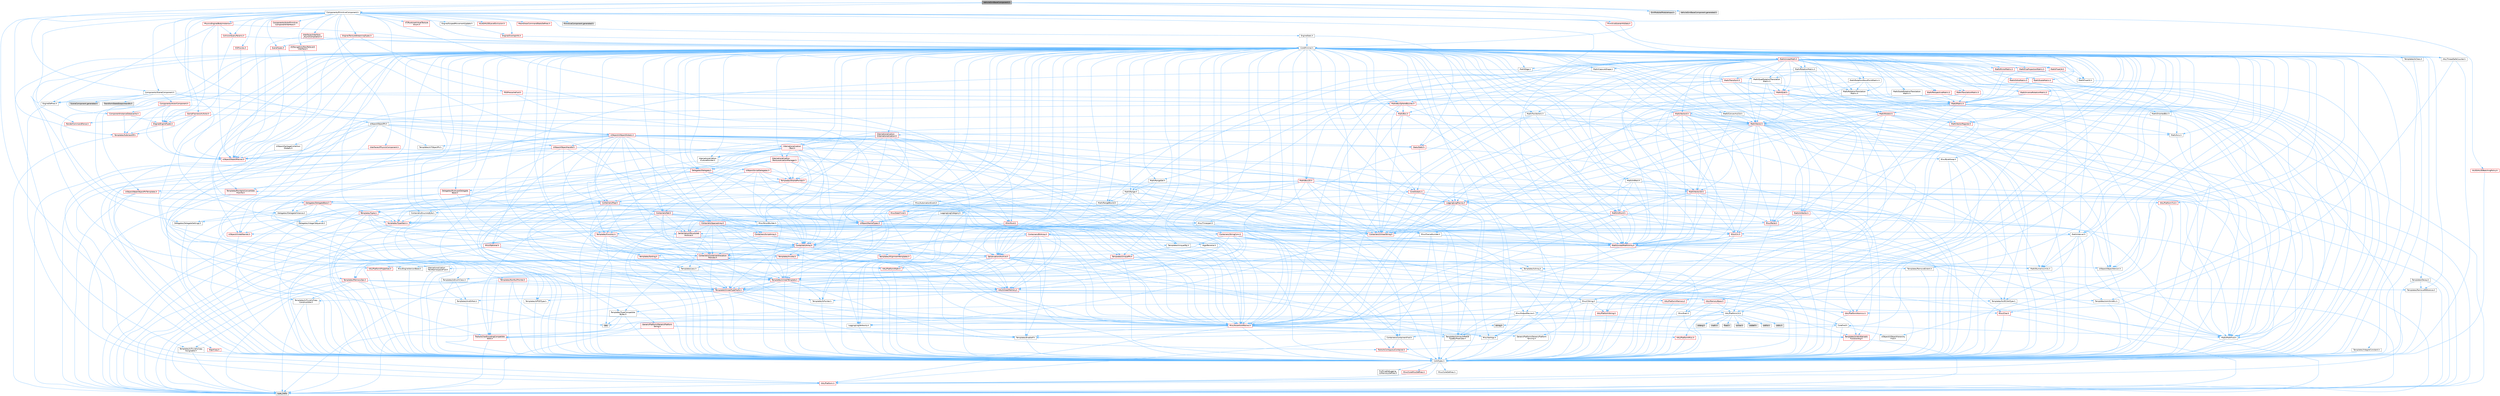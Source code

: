 digraph "VehicleSimBaseComponent.h"
{
 // INTERACTIVE_SVG=YES
 // LATEX_PDF_SIZE
  bgcolor="transparent";
  edge [fontname=Helvetica,fontsize=10,labelfontname=Helvetica,labelfontsize=10];
  node [fontname=Helvetica,fontsize=10,shape=box,height=0.2,width=0.4];
  Node1 [id="Node000001",label="VehicleSimBaseComponent.h",height=0.2,width=0.4,color="gray40", fillcolor="grey60", style="filled", fontcolor="black",tooltip=" "];
  Node1 -> Node2 [id="edge1_Node000001_Node000002",color="steelblue1",style="solid",tooltip=" "];
  Node2 [id="Node000002",label="CoreMinimal.h",height=0.2,width=0.4,color="grey40", fillcolor="white", style="filled",URL="$d7/d67/CoreMinimal_8h.html",tooltip=" "];
  Node2 -> Node3 [id="edge2_Node000002_Node000003",color="steelblue1",style="solid",tooltip=" "];
  Node3 [id="Node000003",label="CoreTypes.h",height=0.2,width=0.4,color="grey40", fillcolor="white", style="filled",URL="$dc/dec/CoreTypes_8h.html",tooltip=" "];
  Node3 -> Node4 [id="edge3_Node000003_Node000004",color="steelblue1",style="solid",tooltip=" "];
  Node4 [id="Node000004",label="HAL/Platform.h",height=0.2,width=0.4,color="red", fillcolor="#FFF0F0", style="filled",URL="$d9/dd0/Platform_8h.html",tooltip=" "];
  Node4 -> Node7 [id="edge4_Node000004_Node000007",color="steelblue1",style="solid",tooltip=" "];
  Node7 [id="Node000007",label="type_traits",height=0.2,width=0.4,color="grey60", fillcolor="#E0E0E0", style="filled",tooltip=" "];
  Node3 -> Node14 [id="edge5_Node000003_Node000014",color="steelblue1",style="solid",tooltip=" "];
  Node14 [id="Node000014",label="ProfilingDebugging\l/UMemoryDefines.h",height=0.2,width=0.4,color="grey40", fillcolor="white", style="filled",URL="$d2/da2/UMemoryDefines_8h.html",tooltip=" "];
  Node3 -> Node15 [id="edge6_Node000003_Node000015",color="steelblue1",style="solid",tooltip=" "];
  Node15 [id="Node000015",label="Misc/CoreMiscDefines.h",height=0.2,width=0.4,color="red", fillcolor="#FFF0F0", style="filled",URL="$da/d38/CoreMiscDefines_8h.html",tooltip=" "];
  Node15 -> Node4 [id="edge7_Node000015_Node000004",color="steelblue1",style="solid",tooltip=" "];
  Node3 -> Node16 [id="edge8_Node000003_Node000016",color="steelblue1",style="solid",tooltip=" "];
  Node16 [id="Node000016",label="Misc/CoreDefines.h",height=0.2,width=0.4,color="grey40", fillcolor="white", style="filled",URL="$d3/dd2/CoreDefines_8h.html",tooltip=" "];
  Node2 -> Node17 [id="edge9_Node000002_Node000017",color="steelblue1",style="solid",tooltip=" "];
  Node17 [id="Node000017",label="CoreFwd.h",height=0.2,width=0.4,color="grey40", fillcolor="white", style="filled",URL="$d1/d1e/CoreFwd_8h.html",tooltip=" "];
  Node17 -> Node3 [id="edge10_Node000017_Node000003",color="steelblue1",style="solid",tooltip=" "];
  Node17 -> Node18 [id="edge11_Node000017_Node000018",color="steelblue1",style="solid",tooltip=" "];
  Node18 [id="Node000018",label="Containers/ContainersFwd.h",height=0.2,width=0.4,color="grey40", fillcolor="white", style="filled",URL="$d4/d0a/ContainersFwd_8h.html",tooltip=" "];
  Node18 -> Node4 [id="edge12_Node000018_Node000004",color="steelblue1",style="solid",tooltip=" "];
  Node18 -> Node3 [id="edge13_Node000018_Node000003",color="steelblue1",style="solid",tooltip=" "];
  Node18 -> Node19 [id="edge14_Node000018_Node000019",color="steelblue1",style="solid",tooltip=" "];
  Node19 [id="Node000019",label="Traits/IsContiguousContainer.h",height=0.2,width=0.4,color="red", fillcolor="#FFF0F0", style="filled",URL="$d5/d3c/IsContiguousContainer_8h.html",tooltip=" "];
  Node19 -> Node3 [id="edge15_Node000019_Node000003",color="steelblue1",style="solid",tooltip=" "];
  Node17 -> Node22 [id="edge16_Node000017_Node000022",color="steelblue1",style="solid",tooltip=" "];
  Node22 [id="Node000022",label="Math/MathFwd.h",height=0.2,width=0.4,color="grey40", fillcolor="white", style="filled",URL="$d2/d10/MathFwd_8h.html",tooltip=" "];
  Node22 -> Node4 [id="edge17_Node000022_Node000004",color="steelblue1",style="solid",tooltip=" "];
  Node17 -> Node23 [id="edge18_Node000017_Node000023",color="steelblue1",style="solid",tooltip=" "];
  Node23 [id="Node000023",label="UObject/UObjectHierarchy\lFwd.h",height=0.2,width=0.4,color="grey40", fillcolor="white", style="filled",URL="$d3/d13/UObjectHierarchyFwd_8h.html",tooltip=" "];
  Node2 -> Node23 [id="edge19_Node000002_Node000023",color="steelblue1",style="solid",tooltip=" "];
  Node2 -> Node18 [id="edge20_Node000002_Node000018",color="steelblue1",style="solid",tooltip=" "];
  Node2 -> Node24 [id="edge21_Node000002_Node000024",color="steelblue1",style="solid",tooltip=" "];
  Node24 [id="Node000024",label="Misc/VarArgs.h",height=0.2,width=0.4,color="grey40", fillcolor="white", style="filled",URL="$d5/d6f/VarArgs_8h.html",tooltip=" "];
  Node24 -> Node3 [id="edge22_Node000024_Node000003",color="steelblue1",style="solid",tooltip=" "];
  Node2 -> Node25 [id="edge23_Node000002_Node000025",color="steelblue1",style="solid",tooltip=" "];
  Node25 [id="Node000025",label="Logging/LogVerbosity.h",height=0.2,width=0.4,color="grey40", fillcolor="white", style="filled",URL="$d2/d8f/LogVerbosity_8h.html",tooltip=" "];
  Node25 -> Node3 [id="edge24_Node000025_Node000003",color="steelblue1",style="solid",tooltip=" "];
  Node2 -> Node26 [id="edge25_Node000002_Node000026",color="steelblue1",style="solid",tooltip=" "];
  Node26 [id="Node000026",label="Misc/OutputDevice.h",height=0.2,width=0.4,color="grey40", fillcolor="white", style="filled",URL="$d7/d32/OutputDevice_8h.html",tooltip=" "];
  Node26 -> Node17 [id="edge26_Node000026_Node000017",color="steelblue1",style="solid",tooltip=" "];
  Node26 -> Node3 [id="edge27_Node000026_Node000003",color="steelblue1",style="solid",tooltip=" "];
  Node26 -> Node25 [id="edge28_Node000026_Node000025",color="steelblue1",style="solid",tooltip=" "];
  Node26 -> Node24 [id="edge29_Node000026_Node000024",color="steelblue1",style="solid",tooltip=" "];
  Node26 -> Node27 [id="edge30_Node000026_Node000027",color="steelblue1",style="solid",tooltip=" "];
  Node27 [id="Node000027",label="Templates/IsArrayOrRefOf\lTypeByPredicate.h",height=0.2,width=0.4,color="grey40", fillcolor="white", style="filled",URL="$d6/da1/IsArrayOrRefOfTypeByPredicate_8h.html",tooltip=" "];
  Node27 -> Node3 [id="edge31_Node000027_Node000003",color="steelblue1",style="solid",tooltip=" "];
  Node26 -> Node28 [id="edge32_Node000026_Node000028",color="steelblue1",style="solid",tooltip=" "];
  Node28 [id="Node000028",label="Templates/IsValidVariadic\lFunctionArg.h",height=0.2,width=0.4,color="red", fillcolor="#FFF0F0", style="filled",URL="$d0/dc8/IsValidVariadicFunctionArg_8h.html",tooltip=" "];
  Node28 -> Node3 [id="edge33_Node000028_Node000003",color="steelblue1",style="solid",tooltip=" "];
  Node28 -> Node7 [id="edge34_Node000028_Node000007",color="steelblue1",style="solid",tooltip=" "];
  Node26 -> Node30 [id="edge35_Node000026_Node000030",color="steelblue1",style="solid",tooltip=" "];
  Node30 [id="Node000030",label="Traits/IsCharEncodingCompatible\lWith.h",height=0.2,width=0.4,color="red", fillcolor="#FFF0F0", style="filled",URL="$df/dd1/IsCharEncodingCompatibleWith_8h.html",tooltip=" "];
  Node30 -> Node7 [id="edge36_Node000030_Node000007",color="steelblue1",style="solid",tooltip=" "];
  Node2 -> Node32 [id="edge37_Node000002_Node000032",color="steelblue1",style="solid",tooltip=" "];
  Node32 [id="Node000032",label="HAL/PlatformCrt.h",height=0.2,width=0.4,color="grey40", fillcolor="white", style="filled",URL="$d8/d75/PlatformCrt_8h.html",tooltip=" "];
  Node32 -> Node33 [id="edge38_Node000032_Node000033",color="steelblue1",style="solid",tooltip=" "];
  Node33 [id="Node000033",label="new",height=0.2,width=0.4,color="grey60", fillcolor="#E0E0E0", style="filled",tooltip=" "];
  Node32 -> Node34 [id="edge39_Node000032_Node000034",color="steelblue1",style="solid",tooltip=" "];
  Node34 [id="Node000034",label="wchar.h",height=0.2,width=0.4,color="grey60", fillcolor="#E0E0E0", style="filled",tooltip=" "];
  Node32 -> Node35 [id="edge40_Node000032_Node000035",color="steelblue1",style="solid",tooltip=" "];
  Node35 [id="Node000035",label="stddef.h",height=0.2,width=0.4,color="grey60", fillcolor="#E0E0E0", style="filled",tooltip=" "];
  Node32 -> Node36 [id="edge41_Node000032_Node000036",color="steelblue1",style="solid",tooltip=" "];
  Node36 [id="Node000036",label="stdlib.h",height=0.2,width=0.4,color="grey60", fillcolor="#E0E0E0", style="filled",tooltip=" "];
  Node32 -> Node37 [id="edge42_Node000032_Node000037",color="steelblue1",style="solid",tooltip=" "];
  Node37 [id="Node000037",label="stdio.h",height=0.2,width=0.4,color="grey60", fillcolor="#E0E0E0", style="filled",tooltip=" "];
  Node32 -> Node38 [id="edge43_Node000032_Node000038",color="steelblue1",style="solid",tooltip=" "];
  Node38 [id="Node000038",label="stdarg.h",height=0.2,width=0.4,color="grey60", fillcolor="#E0E0E0", style="filled",tooltip=" "];
  Node32 -> Node39 [id="edge44_Node000032_Node000039",color="steelblue1",style="solid",tooltip=" "];
  Node39 [id="Node000039",label="math.h",height=0.2,width=0.4,color="grey60", fillcolor="#E0E0E0", style="filled",tooltip=" "];
  Node32 -> Node40 [id="edge45_Node000032_Node000040",color="steelblue1",style="solid",tooltip=" "];
  Node40 [id="Node000040",label="float.h",height=0.2,width=0.4,color="grey60", fillcolor="#E0E0E0", style="filled",tooltip=" "];
  Node32 -> Node41 [id="edge46_Node000032_Node000041",color="steelblue1",style="solid",tooltip=" "];
  Node41 [id="Node000041",label="string.h",height=0.2,width=0.4,color="grey60", fillcolor="#E0E0E0", style="filled",tooltip=" "];
  Node2 -> Node42 [id="edge47_Node000002_Node000042",color="steelblue1",style="solid",tooltip=" "];
  Node42 [id="Node000042",label="HAL/PlatformMisc.h",height=0.2,width=0.4,color="red", fillcolor="#FFF0F0", style="filled",URL="$d0/df5/PlatformMisc_8h.html",tooltip=" "];
  Node42 -> Node3 [id="edge48_Node000042_Node000003",color="steelblue1",style="solid",tooltip=" "];
  Node2 -> Node61 [id="edge49_Node000002_Node000061",color="steelblue1",style="solid",tooltip=" "];
  Node61 [id="Node000061",label="Misc/AssertionMacros.h",height=0.2,width=0.4,color="red", fillcolor="#FFF0F0", style="filled",URL="$d0/dfa/AssertionMacros_8h.html",tooltip=" "];
  Node61 -> Node3 [id="edge50_Node000061_Node000003",color="steelblue1",style="solid",tooltip=" "];
  Node61 -> Node4 [id="edge51_Node000061_Node000004",color="steelblue1",style="solid",tooltip=" "];
  Node61 -> Node42 [id="edge52_Node000061_Node000042",color="steelblue1",style="solid",tooltip=" "];
  Node61 -> Node62 [id="edge53_Node000061_Node000062",color="steelblue1",style="solid",tooltip=" "];
  Node62 [id="Node000062",label="Templates/EnableIf.h",height=0.2,width=0.4,color="grey40", fillcolor="white", style="filled",URL="$d7/d60/EnableIf_8h.html",tooltip=" "];
  Node62 -> Node3 [id="edge54_Node000062_Node000003",color="steelblue1",style="solid",tooltip=" "];
  Node61 -> Node27 [id="edge55_Node000061_Node000027",color="steelblue1",style="solid",tooltip=" "];
  Node61 -> Node28 [id="edge56_Node000061_Node000028",color="steelblue1",style="solid",tooltip=" "];
  Node61 -> Node30 [id="edge57_Node000061_Node000030",color="steelblue1",style="solid",tooltip=" "];
  Node61 -> Node24 [id="edge58_Node000061_Node000024",color="steelblue1",style="solid",tooltip=" "];
  Node2 -> Node70 [id="edge59_Node000002_Node000070",color="steelblue1",style="solid",tooltip=" "];
  Node70 [id="Node000070",label="Templates/IsPointer.h",height=0.2,width=0.4,color="grey40", fillcolor="white", style="filled",URL="$d7/d05/IsPointer_8h.html",tooltip=" "];
  Node70 -> Node3 [id="edge60_Node000070_Node000003",color="steelblue1",style="solid",tooltip=" "];
  Node2 -> Node71 [id="edge61_Node000002_Node000071",color="steelblue1",style="solid",tooltip=" "];
  Node71 [id="Node000071",label="HAL/PlatformMemory.h",height=0.2,width=0.4,color="red", fillcolor="#FFF0F0", style="filled",URL="$de/d68/PlatformMemory_8h.html",tooltip=" "];
  Node71 -> Node3 [id="edge62_Node000071_Node000003",color="steelblue1",style="solid",tooltip=" "];
  Node2 -> Node54 [id="edge63_Node000002_Node000054",color="steelblue1",style="solid",tooltip=" "];
  Node54 [id="Node000054",label="HAL/PlatformAtomics.h",height=0.2,width=0.4,color="red", fillcolor="#FFF0F0", style="filled",URL="$d3/d36/PlatformAtomics_8h.html",tooltip=" "];
  Node54 -> Node3 [id="edge64_Node000054_Node000003",color="steelblue1",style="solid",tooltip=" "];
  Node2 -> Node76 [id="edge65_Node000002_Node000076",color="steelblue1",style="solid",tooltip=" "];
  Node76 [id="Node000076",label="Misc/Exec.h",height=0.2,width=0.4,color="grey40", fillcolor="white", style="filled",URL="$de/ddb/Exec_8h.html",tooltip=" "];
  Node76 -> Node3 [id="edge66_Node000076_Node000003",color="steelblue1",style="solid",tooltip=" "];
  Node76 -> Node61 [id="edge67_Node000076_Node000061",color="steelblue1",style="solid",tooltip=" "];
  Node2 -> Node77 [id="edge68_Node000002_Node000077",color="steelblue1",style="solid",tooltip=" "];
  Node77 [id="Node000077",label="HAL/MemoryBase.h",height=0.2,width=0.4,color="red", fillcolor="#FFF0F0", style="filled",URL="$d6/d9f/MemoryBase_8h.html",tooltip=" "];
  Node77 -> Node3 [id="edge69_Node000077_Node000003",color="steelblue1",style="solid",tooltip=" "];
  Node77 -> Node54 [id="edge70_Node000077_Node000054",color="steelblue1",style="solid",tooltip=" "];
  Node77 -> Node32 [id="edge71_Node000077_Node000032",color="steelblue1",style="solid",tooltip=" "];
  Node77 -> Node76 [id="edge72_Node000077_Node000076",color="steelblue1",style="solid",tooltip=" "];
  Node77 -> Node26 [id="edge73_Node000077_Node000026",color="steelblue1",style="solid",tooltip=" "];
  Node2 -> Node87 [id="edge74_Node000002_Node000087",color="steelblue1",style="solid",tooltip=" "];
  Node87 [id="Node000087",label="HAL/UnrealMemory.h",height=0.2,width=0.4,color="red", fillcolor="#FFF0F0", style="filled",URL="$d9/d96/UnrealMemory_8h.html",tooltip=" "];
  Node87 -> Node3 [id="edge75_Node000087_Node000003",color="steelblue1",style="solid",tooltip=" "];
  Node87 -> Node77 [id="edge76_Node000087_Node000077",color="steelblue1",style="solid",tooltip=" "];
  Node87 -> Node71 [id="edge77_Node000087_Node000071",color="steelblue1",style="solid",tooltip=" "];
  Node87 -> Node70 [id="edge78_Node000087_Node000070",color="steelblue1",style="solid",tooltip=" "];
  Node2 -> Node89 [id="edge79_Node000002_Node000089",color="steelblue1",style="solid",tooltip=" "];
  Node89 [id="Node000089",label="Templates/IsArithmetic.h",height=0.2,width=0.4,color="grey40", fillcolor="white", style="filled",URL="$d2/d5d/IsArithmetic_8h.html",tooltip=" "];
  Node89 -> Node3 [id="edge80_Node000089_Node000003",color="steelblue1",style="solid",tooltip=" "];
  Node2 -> Node83 [id="edge81_Node000002_Node000083",color="steelblue1",style="solid",tooltip=" "];
  Node83 [id="Node000083",label="Templates/AndOrNot.h",height=0.2,width=0.4,color="grey40", fillcolor="white", style="filled",URL="$db/d0a/AndOrNot_8h.html",tooltip=" "];
  Node83 -> Node3 [id="edge82_Node000083_Node000003",color="steelblue1",style="solid",tooltip=" "];
  Node2 -> Node90 [id="edge83_Node000002_Node000090",color="steelblue1",style="solid",tooltip=" "];
  Node90 [id="Node000090",label="Templates/IsPODType.h",height=0.2,width=0.4,color="grey40", fillcolor="white", style="filled",URL="$d7/db1/IsPODType_8h.html",tooltip=" "];
  Node90 -> Node3 [id="edge84_Node000090_Node000003",color="steelblue1",style="solid",tooltip=" "];
  Node2 -> Node91 [id="edge85_Node000002_Node000091",color="steelblue1",style="solid",tooltip=" "];
  Node91 [id="Node000091",label="Templates/IsUECoreType.h",height=0.2,width=0.4,color="grey40", fillcolor="white", style="filled",URL="$d1/db8/IsUECoreType_8h.html",tooltip=" "];
  Node91 -> Node3 [id="edge86_Node000091_Node000003",color="steelblue1",style="solid",tooltip=" "];
  Node91 -> Node7 [id="edge87_Node000091_Node000007",color="steelblue1",style="solid",tooltip=" "];
  Node2 -> Node84 [id="edge88_Node000002_Node000084",color="steelblue1",style="solid",tooltip=" "];
  Node84 [id="Node000084",label="Templates/IsTriviallyCopy\lConstructible.h",height=0.2,width=0.4,color="grey40", fillcolor="white", style="filled",URL="$d3/d78/IsTriviallyCopyConstructible_8h.html",tooltip=" "];
  Node84 -> Node3 [id="edge89_Node000084_Node000003",color="steelblue1",style="solid",tooltip=" "];
  Node84 -> Node7 [id="edge90_Node000084_Node000007",color="steelblue1",style="solid",tooltip=" "];
  Node2 -> Node92 [id="edge91_Node000002_Node000092",color="steelblue1",style="solid",tooltip=" "];
  Node92 [id="Node000092",label="Templates/UnrealTypeTraits.h",height=0.2,width=0.4,color="red", fillcolor="#FFF0F0", style="filled",URL="$d2/d2d/UnrealTypeTraits_8h.html",tooltip=" "];
  Node92 -> Node3 [id="edge92_Node000092_Node000003",color="steelblue1",style="solid",tooltip=" "];
  Node92 -> Node70 [id="edge93_Node000092_Node000070",color="steelblue1",style="solid",tooltip=" "];
  Node92 -> Node61 [id="edge94_Node000092_Node000061",color="steelblue1",style="solid",tooltip=" "];
  Node92 -> Node83 [id="edge95_Node000092_Node000083",color="steelblue1",style="solid",tooltip=" "];
  Node92 -> Node62 [id="edge96_Node000092_Node000062",color="steelblue1",style="solid",tooltip=" "];
  Node92 -> Node89 [id="edge97_Node000092_Node000089",color="steelblue1",style="solid",tooltip=" "];
  Node92 -> Node90 [id="edge98_Node000092_Node000090",color="steelblue1",style="solid",tooltip=" "];
  Node92 -> Node91 [id="edge99_Node000092_Node000091",color="steelblue1",style="solid",tooltip=" "];
  Node92 -> Node84 [id="edge100_Node000092_Node000084",color="steelblue1",style="solid",tooltip=" "];
  Node2 -> Node62 [id="edge101_Node000002_Node000062",color="steelblue1",style="solid",tooltip=" "];
  Node2 -> Node94 [id="edge102_Node000002_Node000094",color="steelblue1",style="solid",tooltip=" "];
  Node94 [id="Node000094",label="Templates/RemoveReference.h",height=0.2,width=0.4,color="grey40", fillcolor="white", style="filled",URL="$da/dbe/RemoveReference_8h.html",tooltip=" "];
  Node94 -> Node3 [id="edge103_Node000094_Node000003",color="steelblue1",style="solid",tooltip=" "];
  Node2 -> Node95 [id="edge104_Node000002_Node000095",color="steelblue1",style="solid",tooltip=" "];
  Node95 [id="Node000095",label="Templates/IntegralConstant.h",height=0.2,width=0.4,color="grey40", fillcolor="white", style="filled",URL="$db/d1b/IntegralConstant_8h.html",tooltip=" "];
  Node95 -> Node3 [id="edge105_Node000095_Node000003",color="steelblue1",style="solid",tooltip=" "];
  Node2 -> Node96 [id="edge106_Node000002_Node000096",color="steelblue1",style="solid",tooltip=" "];
  Node96 [id="Node000096",label="Templates/IsClass.h",height=0.2,width=0.4,color="grey40", fillcolor="white", style="filled",URL="$db/dcb/IsClass_8h.html",tooltip=" "];
  Node96 -> Node3 [id="edge107_Node000096_Node000003",color="steelblue1",style="solid",tooltip=" "];
  Node2 -> Node97 [id="edge108_Node000002_Node000097",color="steelblue1",style="solid",tooltip=" "];
  Node97 [id="Node000097",label="Templates/TypeCompatible\lBytes.h",height=0.2,width=0.4,color="grey40", fillcolor="white", style="filled",URL="$df/d0a/TypeCompatibleBytes_8h.html",tooltip=" "];
  Node97 -> Node3 [id="edge109_Node000097_Node000003",color="steelblue1",style="solid",tooltip=" "];
  Node97 -> Node41 [id="edge110_Node000097_Node000041",color="steelblue1",style="solid",tooltip=" "];
  Node97 -> Node33 [id="edge111_Node000097_Node000033",color="steelblue1",style="solid",tooltip=" "];
  Node97 -> Node7 [id="edge112_Node000097_Node000007",color="steelblue1",style="solid",tooltip=" "];
  Node2 -> Node19 [id="edge113_Node000002_Node000019",color="steelblue1",style="solid",tooltip=" "];
  Node2 -> Node98 [id="edge114_Node000002_Node000098",color="steelblue1",style="solid",tooltip=" "];
  Node98 [id="Node000098",label="Templates/UnrealTemplate.h",height=0.2,width=0.4,color="red", fillcolor="#FFF0F0", style="filled",URL="$d4/d24/UnrealTemplate_8h.html",tooltip=" "];
  Node98 -> Node3 [id="edge115_Node000098_Node000003",color="steelblue1",style="solid",tooltip=" "];
  Node98 -> Node70 [id="edge116_Node000098_Node000070",color="steelblue1",style="solid",tooltip=" "];
  Node98 -> Node87 [id="edge117_Node000098_Node000087",color="steelblue1",style="solid",tooltip=" "];
  Node98 -> Node92 [id="edge118_Node000098_Node000092",color="steelblue1",style="solid",tooltip=" "];
  Node98 -> Node94 [id="edge119_Node000098_Node000094",color="steelblue1",style="solid",tooltip=" "];
  Node98 -> Node97 [id="edge120_Node000098_Node000097",color="steelblue1",style="solid",tooltip=" "];
  Node98 -> Node19 [id="edge121_Node000098_Node000019",color="steelblue1",style="solid",tooltip=" "];
  Node98 -> Node7 [id="edge122_Node000098_Node000007",color="steelblue1",style="solid",tooltip=" "];
  Node2 -> Node47 [id="edge123_Node000002_Node000047",color="steelblue1",style="solid",tooltip=" "];
  Node47 [id="Node000047",label="Math/NumericLimits.h",height=0.2,width=0.4,color="grey40", fillcolor="white", style="filled",URL="$df/d1b/NumericLimits_8h.html",tooltip=" "];
  Node47 -> Node3 [id="edge124_Node000047_Node000003",color="steelblue1",style="solid",tooltip=" "];
  Node2 -> Node102 [id="edge125_Node000002_Node000102",color="steelblue1",style="solid",tooltip=" "];
  Node102 [id="Node000102",label="HAL/PlatformMath.h",height=0.2,width=0.4,color="red", fillcolor="#FFF0F0", style="filled",URL="$dc/d53/PlatformMath_8h.html",tooltip=" "];
  Node102 -> Node3 [id="edge126_Node000102_Node000003",color="steelblue1",style="solid",tooltip=" "];
  Node2 -> Node85 [id="edge127_Node000002_Node000085",color="steelblue1",style="solid",tooltip=" "];
  Node85 [id="Node000085",label="Templates/IsTriviallyCopy\lAssignable.h",height=0.2,width=0.4,color="grey40", fillcolor="white", style="filled",URL="$d2/df2/IsTriviallyCopyAssignable_8h.html",tooltip=" "];
  Node85 -> Node3 [id="edge128_Node000085_Node000003",color="steelblue1",style="solid",tooltip=" "];
  Node85 -> Node7 [id="edge129_Node000085_Node000007",color="steelblue1",style="solid",tooltip=" "];
  Node2 -> Node110 [id="edge130_Node000002_Node000110",color="steelblue1",style="solid",tooltip=" "];
  Node110 [id="Node000110",label="Templates/MemoryOps.h",height=0.2,width=0.4,color="red", fillcolor="#FFF0F0", style="filled",URL="$db/dea/MemoryOps_8h.html",tooltip=" "];
  Node110 -> Node3 [id="edge131_Node000110_Node000003",color="steelblue1",style="solid",tooltip=" "];
  Node110 -> Node87 [id="edge132_Node000110_Node000087",color="steelblue1",style="solid",tooltip=" "];
  Node110 -> Node85 [id="edge133_Node000110_Node000085",color="steelblue1",style="solid",tooltip=" "];
  Node110 -> Node84 [id="edge134_Node000110_Node000084",color="steelblue1",style="solid",tooltip=" "];
  Node110 -> Node92 [id="edge135_Node000110_Node000092",color="steelblue1",style="solid",tooltip=" "];
  Node110 -> Node33 [id="edge136_Node000110_Node000033",color="steelblue1",style="solid",tooltip=" "];
  Node110 -> Node7 [id="edge137_Node000110_Node000007",color="steelblue1",style="solid",tooltip=" "];
  Node2 -> Node111 [id="edge138_Node000002_Node000111",color="steelblue1",style="solid",tooltip=" "];
  Node111 [id="Node000111",label="Containers/ContainerAllocation\lPolicies.h",height=0.2,width=0.4,color="red", fillcolor="#FFF0F0", style="filled",URL="$d7/dff/ContainerAllocationPolicies_8h.html",tooltip=" "];
  Node111 -> Node3 [id="edge139_Node000111_Node000003",color="steelblue1",style="solid",tooltip=" "];
  Node111 -> Node111 [id="edge140_Node000111_Node000111",color="steelblue1",style="solid",tooltip=" "];
  Node111 -> Node102 [id="edge141_Node000111_Node000102",color="steelblue1",style="solid",tooltip=" "];
  Node111 -> Node87 [id="edge142_Node000111_Node000087",color="steelblue1",style="solid",tooltip=" "];
  Node111 -> Node47 [id="edge143_Node000111_Node000047",color="steelblue1",style="solid",tooltip=" "];
  Node111 -> Node61 [id="edge144_Node000111_Node000061",color="steelblue1",style="solid",tooltip=" "];
  Node111 -> Node110 [id="edge145_Node000111_Node000110",color="steelblue1",style="solid",tooltip=" "];
  Node111 -> Node97 [id="edge146_Node000111_Node000097",color="steelblue1",style="solid",tooltip=" "];
  Node111 -> Node7 [id="edge147_Node000111_Node000007",color="steelblue1",style="solid",tooltip=" "];
  Node2 -> Node114 [id="edge148_Node000002_Node000114",color="steelblue1",style="solid",tooltip=" "];
  Node114 [id="Node000114",label="Templates/IsEnumClass.h",height=0.2,width=0.4,color="grey40", fillcolor="white", style="filled",URL="$d7/d15/IsEnumClass_8h.html",tooltip=" "];
  Node114 -> Node3 [id="edge149_Node000114_Node000003",color="steelblue1",style="solid",tooltip=" "];
  Node114 -> Node83 [id="edge150_Node000114_Node000083",color="steelblue1",style="solid",tooltip=" "];
  Node2 -> Node115 [id="edge151_Node000002_Node000115",color="steelblue1",style="solid",tooltip=" "];
  Node115 [id="Node000115",label="HAL/PlatformProperties.h",height=0.2,width=0.4,color="red", fillcolor="#FFF0F0", style="filled",URL="$d9/db0/PlatformProperties_8h.html",tooltip=" "];
  Node115 -> Node3 [id="edge152_Node000115_Node000003",color="steelblue1",style="solid",tooltip=" "];
  Node2 -> Node118 [id="edge153_Node000002_Node000118",color="steelblue1",style="solid",tooltip=" "];
  Node118 [id="Node000118",label="Misc/EngineVersionBase.h",height=0.2,width=0.4,color="grey40", fillcolor="white", style="filled",URL="$d5/d2b/EngineVersionBase_8h.html",tooltip=" "];
  Node118 -> Node3 [id="edge154_Node000118_Node000003",color="steelblue1",style="solid",tooltip=" "];
  Node2 -> Node119 [id="edge155_Node000002_Node000119",color="steelblue1",style="solid",tooltip=" "];
  Node119 [id="Node000119",label="Internationalization\l/TextNamespaceFwd.h",height=0.2,width=0.4,color="grey40", fillcolor="white", style="filled",URL="$d8/d97/TextNamespaceFwd_8h.html",tooltip=" "];
  Node119 -> Node3 [id="edge156_Node000119_Node000003",color="steelblue1",style="solid",tooltip=" "];
  Node2 -> Node120 [id="edge157_Node000002_Node000120",color="steelblue1",style="solid",tooltip=" "];
  Node120 [id="Node000120",label="Serialization/Archive.h",height=0.2,width=0.4,color="red", fillcolor="#FFF0F0", style="filled",URL="$d7/d3b/Archive_8h.html",tooltip=" "];
  Node120 -> Node17 [id="edge158_Node000120_Node000017",color="steelblue1",style="solid",tooltip=" "];
  Node120 -> Node3 [id="edge159_Node000120_Node000003",color="steelblue1",style="solid",tooltip=" "];
  Node120 -> Node115 [id="edge160_Node000120_Node000115",color="steelblue1",style="solid",tooltip=" "];
  Node120 -> Node119 [id="edge161_Node000120_Node000119",color="steelblue1",style="solid",tooltip=" "];
  Node120 -> Node22 [id="edge162_Node000120_Node000022",color="steelblue1",style="solid",tooltip=" "];
  Node120 -> Node61 [id="edge163_Node000120_Node000061",color="steelblue1",style="solid",tooltip=" "];
  Node120 -> Node118 [id="edge164_Node000120_Node000118",color="steelblue1",style="solid",tooltip=" "];
  Node120 -> Node24 [id="edge165_Node000120_Node000024",color="steelblue1",style="solid",tooltip=" "];
  Node120 -> Node62 [id="edge166_Node000120_Node000062",color="steelblue1",style="solid",tooltip=" "];
  Node120 -> Node27 [id="edge167_Node000120_Node000027",color="steelblue1",style="solid",tooltip=" "];
  Node120 -> Node114 [id="edge168_Node000120_Node000114",color="steelblue1",style="solid",tooltip=" "];
  Node120 -> Node28 [id="edge169_Node000120_Node000028",color="steelblue1",style="solid",tooltip=" "];
  Node120 -> Node98 [id="edge170_Node000120_Node000098",color="steelblue1",style="solid",tooltip=" "];
  Node120 -> Node30 [id="edge171_Node000120_Node000030",color="steelblue1",style="solid",tooltip=" "];
  Node120 -> Node123 [id="edge172_Node000120_Node000123",color="steelblue1",style="solid",tooltip=" "];
  Node123 [id="Node000123",label="UObject/ObjectVersion.h",height=0.2,width=0.4,color="grey40", fillcolor="white", style="filled",URL="$da/d63/ObjectVersion_8h.html",tooltip=" "];
  Node123 -> Node3 [id="edge173_Node000123_Node000003",color="steelblue1",style="solid",tooltip=" "];
  Node2 -> Node124 [id="edge174_Node000002_Node000124",color="steelblue1",style="solid",tooltip=" "];
  Node124 [id="Node000124",label="Templates/Less.h",height=0.2,width=0.4,color="grey40", fillcolor="white", style="filled",URL="$de/dc8/Less_8h.html",tooltip=" "];
  Node124 -> Node3 [id="edge175_Node000124_Node000003",color="steelblue1",style="solid",tooltip=" "];
  Node124 -> Node98 [id="edge176_Node000124_Node000098",color="steelblue1",style="solid",tooltip=" "];
  Node2 -> Node125 [id="edge177_Node000002_Node000125",color="steelblue1",style="solid",tooltip=" "];
  Node125 [id="Node000125",label="Templates/Sorting.h",height=0.2,width=0.4,color="red", fillcolor="#FFF0F0", style="filled",URL="$d3/d9e/Sorting_8h.html",tooltip=" "];
  Node125 -> Node3 [id="edge178_Node000125_Node000003",color="steelblue1",style="solid",tooltip=" "];
  Node125 -> Node102 [id="edge179_Node000125_Node000102",color="steelblue1",style="solid",tooltip=" "];
  Node125 -> Node124 [id="edge180_Node000125_Node000124",color="steelblue1",style="solid",tooltip=" "];
  Node2 -> Node136 [id="edge181_Node000002_Node000136",color="steelblue1",style="solid",tooltip=" "];
  Node136 [id="Node000136",label="Misc/Char.h",height=0.2,width=0.4,color="red", fillcolor="#FFF0F0", style="filled",URL="$d0/d58/Char_8h.html",tooltip=" "];
  Node136 -> Node3 [id="edge182_Node000136_Node000003",color="steelblue1",style="solid",tooltip=" "];
  Node136 -> Node7 [id="edge183_Node000136_Node000007",color="steelblue1",style="solid",tooltip=" "];
  Node2 -> Node139 [id="edge184_Node000002_Node000139",color="steelblue1",style="solid",tooltip=" "];
  Node139 [id="Node000139",label="GenericPlatform/GenericPlatform\lStricmp.h",height=0.2,width=0.4,color="grey40", fillcolor="white", style="filled",URL="$d2/d86/GenericPlatformStricmp_8h.html",tooltip=" "];
  Node139 -> Node3 [id="edge185_Node000139_Node000003",color="steelblue1",style="solid",tooltip=" "];
  Node2 -> Node140 [id="edge186_Node000002_Node000140",color="steelblue1",style="solid",tooltip=" "];
  Node140 [id="Node000140",label="GenericPlatform/GenericPlatform\lString.h",height=0.2,width=0.4,color="red", fillcolor="#FFF0F0", style="filled",URL="$dd/d20/GenericPlatformString_8h.html",tooltip=" "];
  Node140 -> Node3 [id="edge187_Node000140_Node000003",color="steelblue1",style="solid",tooltip=" "];
  Node140 -> Node139 [id="edge188_Node000140_Node000139",color="steelblue1",style="solid",tooltip=" "];
  Node140 -> Node62 [id="edge189_Node000140_Node000062",color="steelblue1",style="solid",tooltip=" "];
  Node140 -> Node30 [id="edge190_Node000140_Node000030",color="steelblue1",style="solid",tooltip=" "];
  Node140 -> Node7 [id="edge191_Node000140_Node000007",color="steelblue1",style="solid",tooltip=" "];
  Node2 -> Node73 [id="edge192_Node000002_Node000073",color="steelblue1",style="solid",tooltip=" "];
  Node73 [id="Node000073",label="HAL/PlatformString.h",height=0.2,width=0.4,color="red", fillcolor="#FFF0F0", style="filled",URL="$db/db5/PlatformString_8h.html",tooltip=" "];
  Node73 -> Node3 [id="edge193_Node000073_Node000003",color="steelblue1",style="solid",tooltip=" "];
  Node2 -> Node143 [id="edge194_Node000002_Node000143",color="steelblue1",style="solid",tooltip=" "];
  Node143 [id="Node000143",label="Misc/CString.h",height=0.2,width=0.4,color="grey40", fillcolor="white", style="filled",URL="$d2/d49/CString_8h.html",tooltip=" "];
  Node143 -> Node3 [id="edge195_Node000143_Node000003",color="steelblue1",style="solid",tooltip=" "];
  Node143 -> Node32 [id="edge196_Node000143_Node000032",color="steelblue1",style="solid",tooltip=" "];
  Node143 -> Node73 [id="edge197_Node000143_Node000073",color="steelblue1",style="solid",tooltip=" "];
  Node143 -> Node61 [id="edge198_Node000143_Node000061",color="steelblue1",style="solid",tooltip=" "];
  Node143 -> Node136 [id="edge199_Node000143_Node000136",color="steelblue1",style="solid",tooltip=" "];
  Node143 -> Node24 [id="edge200_Node000143_Node000024",color="steelblue1",style="solid",tooltip=" "];
  Node143 -> Node27 [id="edge201_Node000143_Node000027",color="steelblue1",style="solid",tooltip=" "];
  Node143 -> Node28 [id="edge202_Node000143_Node000028",color="steelblue1",style="solid",tooltip=" "];
  Node143 -> Node30 [id="edge203_Node000143_Node000030",color="steelblue1",style="solid",tooltip=" "];
  Node2 -> Node144 [id="edge204_Node000002_Node000144",color="steelblue1",style="solid",tooltip=" "];
  Node144 [id="Node000144",label="Misc/Crc.h",height=0.2,width=0.4,color="red", fillcolor="#FFF0F0", style="filled",URL="$d4/dd2/Crc_8h.html",tooltip=" "];
  Node144 -> Node3 [id="edge205_Node000144_Node000003",color="steelblue1",style="solid",tooltip=" "];
  Node144 -> Node73 [id="edge206_Node000144_Node000073",color="steelblue1",style="solid",tooltip=" "];
  Node144 -> Node61 [id="edge207_Node000144_Node000061",color="steelblue1",style="solid",tooltip=" "];
  Node144 -> Node143 [id="edge208_Node000144_Node000143",color="steelblue1",style="solid",tooltip=" "];
  Node144 -> Node136 [id="edge209_Node000144_Node000136",color="steelblue1",style="solid",tooltip=" "];
  Node144 -> Node92 [id="edge210_Node000144_Node000092",color="steelblue1",style="solid",tooltip=" "];
  Node2 -> Node135 [id="edge211_Node000002_Node000135",color="steelblue1",style="solid",tooltip=" "];
  Node135 [id="Node000135",label="Math/UnrealMathUtility.h",height=0.2,width=0.4,color="red", fillcolor="#FFF0F0", style="filled",URL="$db/db8/UnrealMathUtility_8h.html",tooltip=" "];
  Node135 -> Node3 [id="edge212_Node000135_Node000003",color="steelblue1",style="solid",tooltip=" "];
  Node135 -> Node61 [id="edge213_Node000135_Node000061",color="steelblue1",style="solid",tooltip=" "];
  Node135 -> Node102 [id="edge214_Node000135_Node000102",color="steelblue1",style="solid",tooltip=" "];
  Node135 -> Node22 [id="edge215_Node000135_Node000022",color="steelblue1",style="solid",tooltip=" "];
  Node2 -> Node145 [id="edge216_Node000002_Node000145",color="steelblue1",style="solid",tooltip=" "];
  Node145 [id="Node000145",label="Containers/UnrealString.h",height=0.2,width=0.4,color="red", fillcolor="#FFF0F0", style="filled",URL="$d5/dba/UnrealString_8h.html",tooltip=" "];
  Node2 -> Node149 [id="edge217_Node000002_Node000149",color="steelblue1",style="solid",tooltip=" "];
  Node149 [id="Node000149",label="Containers/Array.h",height=0.2,width=0.4,color="red", fillcolor="#FFF0F0", style="filled",URL="$df/dd0/Array_8h.html",tooltip=" "];
  Node149 -> Node3 [id="edge218_Node000149_Node000003",color="steelblue1",style="solid",tooltip=" "];
  Node149 -> Node61 [id="edge219_Node000149_Node000061",color="steelblue1",style="solid",tooltip=" "];
  Node149 -> Node87 [id="edge220_Node000149_Node000087",color="steelblue1",style="solid",tooltip=" "];
  Node149 -> Node92 [id="edge221_Node000149_Node000092",color="steelblue1",style="solid",tooltip=" "];
  Node149 -> Node98 [id="edge222_Node000149_Node000098",color="steelblue1",style="solid",tooltip=" "];
  Node149 -> Node111 [id="edge223_Node000149_Node000111",color="steelblue1",style="solid",tooltip=" "];
  Node149 -> Node120 [id="edge224_Node000149_Node000120",color="steelblue1",style="solid",tooltip=" "];
  Node149 -> Node128 [id="edge225_Node000149_Node000128",color="steelblue1",style="solid",tooltip=" "];
  Node128 [id="Node000128",label="Templates/Invoke.h",height=0.2,width=0.4,color="red", fillcolor="#FFF0F0", style="filled",URL="$d7/deb/Invoke_8h.html",tooltip=" "];
  Node128 -> Node3 [id="edge226_Node000128_Node000003",color="steelblue1",style="solid",tooltip=" "];
  Node128 -> Node98 [id="edge227_Node000128_Node000098",color="steelblue1",style="solid",tooltip=" "];
  Node128 -> Node7 [id="edge228_Node000128_Node000007",color="steelblue1",style="solid",tooltip=" "];
  Node149 -> Node124 [id="edge229_Node000149_Node000124",color="steelblue1",style="solid",tooltip=" "];
  Node149 -> Node125 [id="edge230_Node000149_Node000125",color="steelblue1",style="solid",tooltip=" "];
  Node149 -> Node172 [id="edge231_Node000149_Node000172",color="steelblue1",style="solid",tooltip=" "];
  Node172 [id="Node000172",label="Templates/AlignmentTemplates.h",height=0.2,width=0.4,color="red", fillcolor="#FFF0F0", style="filled",URL="$dd/d32/AlignmentTemplates_8h.html",tooltip=" "];
  Node172 -> Node3 [id="edge232_Node000172_Node000003",color="steelblue1",style="solid",tooltip=" "];
  Node172 -> Node70 [id="edge233_Node000172_Node000070",color="steelblue1",style="solid",tooltip=" "];
  Node149 -> Node7 [id="edge234_Node000149_Node000007",color="steelblue1",style="solid",tooltip=" "];
  Node2 -> Node173 [id="edge235_Node000002_Node000173",color="steelblue1",style="solid",tooltip=" "];
  Node173 [id="Node000173",label="Misc/FrameNumber.h",height=0.2,width=0.4,color="grey40", fillcolor="white", style="filled",URL="$dd/dbd/FrameNumber_8h.html",tooltip=" "];
  Node173 -> Node3 [id="edge236_Node000173_Node000003",color="steelblue1",style="solid",tooltip=" "];
  Node173 -> Node47 [id="edge237_Node000173_Node000047",color="steelblue1",style="solid",tooltip=" "];
  Node173 -> Node135 [id="edge238_Node000173_Node000135",color="steelblue1",style="solid",tooltip=" "];
  Node173 -> Node62 [id="edge239_Node000173_Node000062",color="steelblue1",style="solid",tooltip=" "];
  Node173 -> Node92 [id="edge240_Node000173_Node000092",color="steelblue1",style="solid",tooltip=" "];
  Node2 -> Node174 [id="edge241_Node000002_Node000174",color="steelblue1",style="solid",tooltip=" "];
  Node174 [id="Node000174",label="Misc/Timespan.h",height=0.2,width=0.4,color="grey40", fillcolor="white", style="filled",URL="$da/dd9/Timespan_8h.html",tooltip=" "];
  Node174 -> Node3 [id="edge242_Node000174_Node000003",color="steelblue1",style="solid",tooltip=" "];
  Node174 -> Node175 [id="edge243_Node000174_Node000175",color="steelblue1",style="solid",tooltip=" "];
  Node175 [id="Node000175",label="Math/Interval.h",height=0.2,width=0.4,color="grey40", fillcolor="white", style="filled",URL="$d1/d55/Interval_8h.html",tooltip=" "];
  Node175 -> Node3 [id="edge244_Node000175_Node000003",color="steelblue1",style="solid",tooltip=" "];
  Node175 -> Node89 [id="edge245_Node000175_Node000089",color="steelblue1",style="solid",tooltip=" "];
  Node175 -> Node92 [id="edge246_Node000175_Node000092",color="steelblue1",style="solid",tooltip=" "];
  Node175 -> Node47 [id="edge247_Node000175_Node000047",color="steelblue1",style="solid",tooltip=" "];
  Node175 -> Node135 [id="edge248_Node000175_Node000135",color="steelblue1",style="solid",tooltip=" "];
  Node174 -> Node135 [id="edge249_Node000174_Node000135",color="steelblue1",style="solid",tooltip=" "];
  Node174 -> Node61 [id="edge250_Node000174_Node000061",color="steelblue1",style="solid",tooltip=" "];
  Node2 -> Node176 [id="edge251_Node000002_Node000176",color="steelblue1",style="solid",tooltip=" "];
  Node176 [id="Node000176",label="Containers/StringConv.h",height=0.2,width=0.4,color="red", fillcolor="#FFF0F0", style="filled",URL="$d3/ddf/StringConv_8h.html",tooltip=" "];
  Node176 -> Node3 [id="edge252_Node000176_Node000003",color="steelblue1",style="solid",tooltip=" "];
  Node176 -> Node61 [id="edge253_Node000176_Node000061",color="steelblue1",style="solid",tooltip=" "];
  Node176 -> Node111 [id="edge254_Node000176_Node000111",color="steelblue1",style="solid",tooltip=" "];
  Node176 -> Node149 [id="edge255_Node000176_Node000149",color="steelblue1",style="solid",tooltip=" "];
  Node176 -> Node143 [id="edge256_Node000176_Node000143",color="steelblue1",style="solid",tooltip=" "];
  Node176 -> Node177 [id="edge257_Node000176_Node000177",color="steelblue1",style="solid",tooltip=" "];
  Node177 [id="Node000177",label="Templates/IsArray.h",height=0.2,width=0.4,color="grey40", fillcolor="white", style="filled",URL="$d8/d8d/IsArray_8h.html",tooltip=" "];
  Node177 -> Node3 [id="edge258_Node000177_Node000003",color="steelblue1",style="solid",tooltip=" "];
  Node176 -> Node98 [id="edge259_Node000176_Node000098",color="steelblue1",style="solid",tooltip=" "];
  Node176 -> Node92 [id="edge260_Node000176_Node000092",color="steelblue1",style="solid",tooltip=" "];
  Node176 -> Node30 [id="edge261_Node000176_Node000030",color="steelblue1",style="solid",tooltip=" "];
  Node176 -> Node19 [id="edge262_Node000176_Node000019",color="steelblue1",style="solid",tooltip=" "];
  Node176 -> Node7 [id="edge263_Node000176_Node000007",color="steelblue1",style="solid",tooltip=" "];
  Node2 -> Node178 [id="edge264_Node000002_Node000178",color="steelblue1",style="solid",tooltip=" "];
  Node178 [id="Node000178",label="UObject/UnrealNames.h",height=0.2,width=0.4,color="red", fillcolor="#FFF0F0", style="filled",URL="$d8/db1/UnrealNames_8h.html",tooltip=" "];
  Node178 -> Node3 [id="edge265_Node000178_Node000003",color="steelblue1",style="solid",tooltip=" "];
  Node2 -> Node180 [id="edge266_Node000002_Node000180",color="steelblue1",style="solid",tooltip=" "];
  Node180 [id="Node000180",label="UObject/NameTypes.h",height=0.2,width=0.4,color="red", fillcolor="#FFF0F0", style="filled",URL="$d6/d35/NameTypes_8h.html",tooltip=" "];
  Node180 -> Node3 [id="edge267_Node000180_Node000003",color="steelblue1",style="solid",tooltip=" "];
  Node180 -> Node61 [id="edge268_Node000180_Node000061",color="steelblue1",style="solid",tooltip=" "];
  Node180 -> Node87 [id="edge269_Node000180_Node000087",color="steelblue1",style="solid",tooltip=" "];
  Node180 -> Node92 [id="edge270_Node000180_Node000092",color="steelblue1",style="solid",tooltip=" "];
  Node180 -> Node98 [id="edge271_Node000180_Node000098",color="steelblue1",style="solid",tooltip=" "];
  Node180 -> Node145 [id="edge272_Node000180_Node000145",color="steelblue1",style="solid",tooltip=" "];
  Node180 -> Node176 [id="edge273_Node000180_Node000176",color="steelblue1",style="solid",tooltip=" "];
  Node180 -> Node178 [id="edge274_Node000180_Node000178",color="steelblue1",style="solid",tooltip=" "];
  Node2 -> Node188 [id="edge275_Node000002_Node000188",color="steelblue1",style="solid",tooltip=" "];
  Node188 [id="Node000188",label="Misc/Parse.h",height=0.2,width=0.4,color="red", fillcolor="#FFF0F0", style="filled",URL="$dc/d71/Parse_8h.html",tooltip=" "];
  Node188 -> Node145 [id="edge276_Node000188_Node000145",color="steelblue1",style="solid",tooltip=" "];
  Node188 -> Node3 [id="edge277_Node000188_Node000003",color="steelblue1",style="solid",tooltip=" "];
  Node188 -> Node32 [id="edge278_Node000188_Node000032",color="steelblue1",style="solid",tooltip=" "];
  Node188 -> Node189 [id="edge279_Node000188_Node000189",color="steelblue1",style="solid",tooltip=" "];
  Node189 [id="Node000189",label="Templates/Function.h",height=0.2,width=0.4,color="red", fillcolor="#FFF0F0", style="filled",URL="$df/df5/Function_8h.html",tooltip=" "];
  Node189 -> Node3 [id="edge280_Node000189_Node000003",color="steelblue1",style="solid",tooltip=" "];
  Node189 -> Node61 [id="edge281_Node000189_Node000061",color="steelblue1",style="solid",tooltip=" "];
  Node189 -> Node87 [id="edge282_Node000189_Node000087",color="steelblue1",style="solid",tooltip=" "];
  Node189 -> Node92 [id="edge283_Node000189_Node000092",color="steelblue1",style="solid",tooltip=" "];
  Node189 -> Node128 [id="edge284_Node000189_Node000128",color="steelblue1",style="solid",tooltip=" "];
  Node189 -> Node98 [id="edge285_Node000189_Node000098",color="steelblue1",style="solid",tooltip=" "];
  Node189 -> Node135 [id="edge286_Node000189_Node000135",color="steelblue1",style="solid",tooltip=" "];
  Node189 -> Node33 [id="edge287_Node000189_Node000033",color="steelblue1",style="solid",tooltip=" "];
  Node189 -> Node7 [id="edge288_Node000189_Node000007",color="steelblue1",style="solid",tooltip=" "];
  Node2 -> Node172 [id="edge289_Node000002_Node000172",color="steelblue1",style="solid",tooltip=" "];
  Node2 -> Node191 [id="edge290_Node000002_Node000191",color="steelblue1",style="solid",tooltip=" "];
  Node191 [id="Node000191",label="Misc/StructBuilder.h",height=0.2,width=0.4,color="grey40", fillcolor="white", style="filled",URL="$d9/db3/StructBuilder_8h.html",tooltip=" "];
  Node191 -> Node3 [id="edge291_Node000191_Node000003",color="steelblue1",style="solid",tooltip=" "];
  Node191 -> Node135 [id="edge292_Node000191_Node000135",color="steelblue1",style="solid",tooltip=" "];
  Node191 -> Node172 [id="edge293_Node000191_Node000172",color="steelblue1",style="solid",tooltip=" "];
  Node2 -> Node104 [id="edge294_Node000002_Node000104",color="steelblue1",style="solid",tooltip=" "];
  Node104 [id="Node000104",label="Templates/Decay.h",height=0.2,width=0.4,color="grey40", fillcolor="white", style="filled",URL="$dd/d0f/Decay_8h.html",tooltip=" "];
  Node104 -> Node3 [id="edge295_Node000104_Node000003",color="steelblue1",style="solid",tooltip=" "];
  Node104 -> Node94 [id="edge296_Node000104_Node000094",color="steelblue1",style="solid",tooltip=" "];
  Node104 -> Node7 [id="edge297_Node000104_Node000007",color="steelblue1",style="solid",tooltip=" "];
  Node2 -> Node192 [id="edge298_Node000002_Node000192",color="steelblue1",style="solid",tooltip=" "];
  Node192 [id="Node000192",label="Templates/PointerIsConvertible\lFromTo.h",height=0.2,width=0.4,color="red", fillcolor="#FFF0F0", style="filled",URL="$d6/d65/PointerIsConvertibleFromTo_8h.html",tooltip=" "];
  Node192 -> Node3 [id="edge299_Node000192_Node000003",color="steelblue1",style="solid",tooltip=" "];
  Node192 -> Node7 [id="edge300_Node000192_Node000007",color="steelblue1",style="solid",tooltip=" "];
  Node2 -> Node128 [id="edge301_Node000002_Node000128",color="steelblue1",style="solid",tooltip=" "];
  Node2 -> Node189 [id="edge302_Node000002_Node000189",color="steelblue1",style="solid",tooltip=" "];
  Node2 -> Node161 [id="edge303_Node000002_Node000161",color="steelblue1",style="solid",tooltip=" "];
  Node161 [id="Node000161",label="Templates/TypeHash.h",height=0.2,width=0.4,color="red", fillcolor="#FFF0F0", style="filled",URL="$d1/d62/TypeHash_8h.html",tooltip=" "];
  Node161 -> Node3 [id="edge304_Node000161_Node000003",color="steelblue1",style="solid",tooltip=" "];
  Node161 -> Node144 [id="edge305_Node000161_Node000144",color="steelblue1",style="solid",tooltip=" "];
  Node161 -> Node7 [id="edge306_Node000161_Node000007",color="steelblue1",style="solid",tooltip=" "];
  Node2 -> Node193 [id="edge307_Node000002_Node000193",color="steelblue1",style="solid",tooltip=" "];
  Node193 [id="Node000193",label="Containers/ScriptArray.h",height=0.2,width=0.4,color="red", fillcolor="#FFF0F0", style="filled",URL="$dc/daf/ScriptArray_8h.html",tooltip=" "];
  Node193 -> Node3 [id="edge308_Node000193_Node000003",color="steelblue1",style="solid",tooltip=" "];
  Node193 -> Node61 [id="edge309_Node000193_Node000061",color="steelblue1",style="solid",tooltip=" "];
  Node193 -> Node87 [id="edge310_Node000193_Node000087",color="steelblue1",style="solid",tooltip=" "];
  Node193 -> Node111 [id="edge311_Node000193_Node000111",color="steelblue1",style="solid",tooltip=" "];
  Node193 -> Node149 [id="edge312_Node000193_Node000149",color="steelblue1",style="solid",tooltip=" "];
  Node2 -> Node194 [id="edge313_Node000002_Node000194",color="steelblue1",style="solid",tooltip=" "];
  Node194 [id="Node000194",label="Containers/BitArray.h",height=0.2,width=0.4,color="red", fillcolor="#FFF0F0", style="filled",URL="$d1/de4/BitArray_8h.html",tooltip=" "];
  Node194 -> Node111 [id="edge314_Node000194_Node000111",color="steelblue1",style="solid",tooltip=" "];
  Node194 -> Node3 [id="edge315_Node000194_Node000003",color="steelblue1",style="solid",tooltip=" "];
  Node194 -> Node54 [id="edge316_Node000194_Node000054",color="steelblue1",style="solid",tooltip=" "];
  Node194 -> Node87 [id="edge317_Node000194_Node000087",color="steelblue1",style="solid",tooltip=" "];
  Node194 -> Node135 [id="edge318_Node000194_Node000135",color="steelblue1",style="solid",tooltip=" "];
  Node194 -> Node61 [id="edge319_Node000194_Node000061",color="steelblue1",style="solid",tooltip=" "];
  Node194 -> Node120 [id="edge320_Node000194_Node000120",color="steelblue1",style="solid",tooltip=" "];
  Node194 -> Node62 [id="edge321_Node000194_Node000062",color="steelblue1",style="solid",tooltip=" "];
  Node194 -> Node128 [id="edge322_Node000194_Node000128",color="steelblue1",style="solid",tooltip=" "];
  Node194 -> Node98 [id="edge323_Node000194_Node000098",color="steelblue1",style="solid",tooltip=" "];
  Node194 -> Node92 [id="edge324_Node000194_Node000092",color="steelblue1",style="solid",tooltip=" "];
  Node2 -> Node195 [id="edge325_Node000002_Node000195",color="steelblue1",style="solid",tooltip=" "];
  Node195 [id="Node000195",label="Containers/SparseArray.h",height=0.2,width=0.4,color="red", fillcolor="#FFF0F0", style="filled",URL="$d5/dbf/SparseArray_8h.html",tooltip=" "];
  Node195 -> Node3 [id="edge326_Node000195_Node000003",color="steelblue1",style="solid",tooltip=" "];
  Node195 -> Node61 [id="edge327_Node000195_Node000061",color="steelblue1",style="solid",tooltip=" "];
  Node195 -> Node87 [id="edge328_Node000195_Node000087",color="steelblue1",style="solid",tooltip=" "];
  Node195 -> Node92 [id="edge329_Node000195_Node000092",color="steelblue1",style="solid",tooltip=" "];
  Node195 -> Node98 [id="edge330_Node000195_Node000098",color="steelblue1",style="solid",tooltip=" "];
  Node195 -> Node111 [id="edge331_Node000195_Node000111",color="steelblue1",style="solid",tooltip=" "];
  Node195 -> Node124 [id="edge332_Node000195_Node000124",color="steelblue1",style="solid",tooltip=" "];
  Node195 -> Node149 [id="edge333_Node000195_Node000149",color="steelblue1",style="solid",tooltip=" "];
  Node195 -> Node135 [id="edge334_Node000195_Node000135",color="steelblue1",style="solid",tooltip=" "];
  Node195 -> Node193 [id="edge335_Node000195_Node000193",color="steelblue1",style="solid",tooltip=" "];
  Node195 -> Node194 [id="edge336_Node000195_Node000194",color="steelblue1",style="solid",tooltip=" "];
  Node195 -> Node196 [id="edge337_Node000195_Node000196",color="steelblue1",style="solid",tooltip=" "];
  Node196 [id="Node000196",label="Serialization/Structured\lArchive.h",height=0.2,width=0.4,color="red", fillcolor="#FFF0F0", style="filled",URL="$d9/d1e/StructuredArchive_8h.html",tooltip=" "];
  Node196 -> Node149 [id="edge338_Node000196_Node000149",color="steelblue1",style="solid",tooltip=" "];
  Node196 -> Node111 [id="edge339_Node000196_Node000111",color="steelblue1",style="solid",tooltip=" "];
  Node196 -> Node3 [id="edge340_Node000196_Node000003",color="steelblue1",style="solid",tooltip=" "];
  Node196 -> Node120 [id="edge341_Node000196_Node000120",color="steelblue1",style="solid",tooltip=" "];
  Node196 -> Node207 [id="edge342_Node000196_Node000207",color="steelblue1",style="solid",tooltip=" "];
  Node207 [id="Node000207",label="Templates/UniqueObj.h",height=0.2,width=0.4,color="grey40", fillcolor="white", style="filled",URL="$da/d95/UniqueObj_8h.html",tooltip=" "];
  Node207 -> Node3 [id="edge343_Node000207_Node000003",color="steelblue1",style="solid",tooltip=" "];
  Node207 -> Node208 [id="edge344_Node000207_Node000208",color="steelblue1",style="solid",tooltip=" "];
  Node208 [id="Node000208",label="Templates/UniquePtr.h",height=0.2,width=0.4,color="red", fillcolor="#FFF0F0", style="filled",URL="$de/d1a/UniquePtr_8h.html",tooltip=" "];
  Node208 -> Node3 [id="edge345_Node000208_Node000003",color="steelblue1",style="solid",tooltip=" "];
  Node208 -> Node98 [id="edge346_Node000208_Node000098",color="steelblue1",style="solid",tooltip=" "];
  Node208 -> Node177 [id="edge347_Node000208_Node000177",color="steelblue1",style="solid",tooltip=" "];
  Node208 -> Node209 [id="edge348_Node000208_Node000209",color="steelblue1",style="solid",tooltip=" "];
  Node209 [id="Node000209",label="Templates/RemoveExtent.h",height=0.2,width=0.4,color="grey40", fillcolor="white", style="filled",URL="$dc/de9/RemoveExtent_8h.html",tooltip=" "];
  Node209 -> Node3 [id="edge349_Node000209_Node000003",color="steelblue1",style="solid",tooltip=" "];
  Node208 -> Node7 [id="edge350_Node000208_Node000007",color="steelblue1",style="solid",tooltip=" "];
  Node195 -> Node145 [id="edge351_Node000195_Node000145",color="steelblue1",style="solid",tooltip=" "];
  Node2 -> Node211 [id="edge352_Node000002_Node000211",color="steelblue1",style="solid",tooltip=" "];
  Node211 [id="Node000211",label="Containers/Set.h",height=0.2,width=0.4,color="red", fillcolor="#FFF0F0", style="filled",URL="$d4/d45/Set_8h.html",tooltip=" "];
  Node211 -> Node111 [id="edge353_Node000211_Node000111",color="steelblue1",style="solid",tooltip=" "];
  Node211 -> Node195 [id="edge354_Node000211_Node000195",color="steelblue1",style="solid",tooltip=" "];
  Node211 -> Node18 [id="edge355_Node000211_Node000018",color="steelblue1",style="solid",tooltip=" "];
  Node211 -> Node135 [id="edge356_Node000211_Node000135",color="steelblue1",style="solid",tooltip=" "];
  Node211 -> Node61 [id="edge357_Node000211_Node000061",color="steelblue1",style="solid",tooltip=" "];
  Node211 -> Node191 [id="edge358_Node000211_Node000191",color="steelblue1",style="solid",tooltip=" "];
  Node211 -> Node196 [id="edge359_Node000211_Node000196",color="steelblue1",style="solid",tooltip=" "];
  Node211 -> Node189 [id="edge360_Node000211_Node000189",color="steelblue1",style="solid",tooltip=" "];
  Node211 -> Node125 [id="edge361_Node000211_Node000125",color="steelblue1",style="solid",tooltip=" "];
  Node211 -> Node161 [id="edge362_Node000211_Node000161",color="steelblue1",style="solid",tooltip=" "];
  Node211 -> Node98 [id="edge363_Node000211_Node000098",color="steelblue1",style="solid",tooltip=" "];
  Node211 -> Node7 [id="edge364_Node000211_Node000007",color="steelblue1",style="solid",tooltip=" "];
  Node2 -> Node214 [id="edge365_Node000002_Node000214",color="steelblue1",style="solid",tooltip=" "];
  Node214 [id="Node000214",label="Algo/Reverse.h",height=0.2,width=0.4,color="grey40", fillcolor="white", style="filled",URL="$d5/d93/Reverse_8h.html",tooltip=" "];
  Node214 -> Node3 [id="edge366_Node000214_Node000003",color="steelblue1",style="solid",tooltip=" "];
  Node214 -> Node98 [id="edge367_Node000214_Node000098",color="steelblue1",style="solid",tooltip=" "];
  Node2 -> Node215 [id="edge368_Node000002_Node000215",color="steelblue1",style="solid",tooltip=" "];
  Node215 [id="Node000215",label="Containers/Map.h",height=0.2,width=0.4,color="red", fillcolor="#FFF0F0", style="filled",URL="$df/d79/Map_8h.html",tooltip=" "];
  Node215 -> Node3 [id="edge369_Node000215_Node000003",color="steelblue1",style="solid",tooltip=" "];
  Node215 -> Node214 [id="edge370_Node000215_Node000214",color="steelblue1",style="solid",tooltip=" "];
  Node215 -> Node211 [id="edge371_Node000215_Node000211",color="steelblue1",style="solid",tooltip=" "];
  Node215 -> Node145 [id="edge372_Node000215_Node000145",color="steelblue1",style="solid",tooltip=" "];
  Node215 -> Node61 [id="edge373_Node000215_Node000061",color="steelblue1",style="solid",tooltip=" "];
  Node215 -> Node191 [id="edge374_Node000215_Node000191",color="steelblue1",style="solid",tooltip=" "];
  Node215 -> Node189 [id="edge375_Node000215_Node000189",color="steelblue1",style="solid",tooltip=" "];
  Node215 -> Node125 [id="edge376_Node000215_Node000125",color="steelblue1",style="solid",tooltip=" "];
  Node215 -> Node216 [id="edge377_Node000215_Node000216",color="steelblue1",style="solid",tooltip=" "];
  Node216 [id="Node000216",label="Templates/Tuple.h",height=0.2,width=0.4,color="red", fillcolor="#FFF0F0", style="filled",URL="$d2/d4f/Tuple_8h.html",tooltip=" "];
  Node216 -> Node3 [id="edge378_Node000216_Node000003",color="steelblue1",style="solid",tooltip=" "];
  Node216 -> Node98 [id="edge379_Node000216_Node000098",color="steelblue1",style="solid",tooltip=" "];
  Node216 -> Node217 [id="edge380_Node000216_Node000217",color="steelblue1",style="solid",tooltip=" "];
  Node217 [id="Node000217",label="Delegates/IntegerSequence.h",height=0.2,width=0.4,color="grey40", fillcolor="white", style="filled",URL="$d2/dcc/IntegerSequence_8h.html",tooltip=" "];
  Node217 -> Node3 [id="edge381_Node000217_Node000003",color="steelblue1",style="solid",tooltip=" "];
  Node216 -> Node128 [id="edge382_Node000216_Node000128",color="steelblue1",style="solid",tooltip=" "];
  Node216 -> Node196 [id="edge383_Node000216_Node000196",color="steelblue1",style="solid",tooltip=" "];
  Node216 -> Node161 [id="edge384_Node000216_Node000161",color="steelblue1",style="solid",tooltip=" "];
  Node216 -> Node7 [id="edge385_Node000216_Node000007",color="steelblue1",style="solid",tooltip=" "];
  Node215 -> Node98 [id="edge386_Node000215_Node000098",color="steelblue1",style="solid",tooltip=" "];
  Node215 -> Node92 [id="edge387_Node000215_Node000092",color="steelblue1",style="solid",tooltip=" "];
  Node215 -> Node7 [id="edge388_Node000215_Node000007",color="steelblue1",style="solid",tooltip=" "];
  Node2 -> Node219 [id="edge389_Node000002_Node000219",color="steelblue1",style="solid",tooltip=" "];
  Node219 [id="Node000219",label="Math/IntPoint.h",height=0.2,width=0.4,color="red", fillcolor="#FFF0F0", style="filled",URL="$d3/df7/IntPoint_8h.html",tooltip=" "];
  Node219 -> Node3 [id="edge390_Node000219_Node000003",color="steelblue1",style="solid",tooltip=" "];
  Node219 -> Node61 [id="edge391_Node000219_Node000061",color="steelblue1",style="solid",tooltip=" "];
  Node219 -> Node188 [id="edge392_Node000219_Node000188",color="steelblue1",style="solid",tooltip=" "];
  Node219 -> Node22 [id="edge393_Node000219_Node000022",color="steelblue1",style="solid",tooltip=" "];
  Node219 -> Node135 [id="edge394_Node000219_Node000135",color="steelblue1",style="solid",tooltip=" "];
  Node219 -> Node145 [id="edge395_Node000219_Node000145",color="steelblue1",style="solid",tooltip=" "];
  Node219 -> Node196 [id="edge396_Node000219_Node000196",color="steelblue1",style="solid",tooltip=" "];
  Node219 -> Node161 [id="edge397_Node000219_Node000161",color="steelblue1",style="solid",tooltip=" "];
  Node2 -> Node221 [id="edge398_Node000002_Node000221",color="steelblue1",style="solid",tooltip=" "];
  Node221 [id="Node000221",label="Math/IntVector.h",height=0.2,width=0.4,color="red", fillcolor="#FFF0F0", style="filled",URL="$d7/d44/IntVector_8h.html",tooltip=" "];
  Node221 -> Node3 [id="edge399_Node000221_Node000003",color="steelblue1",style="solid",tooltip=" "];
  Node221 -> Node144 [id="edge400_Node000221_Node000144",color="steelblue1",style="solid",tooltip=" "];
  Node221 -> Node188 [id="edge401_Node000221_Node000188",color="steelblue1",style="solid",tooltip=" "];
  Node221 -> Node22 [id="edge402_Node000221_Node000022",color="steelblue1",style="solid",tooltip=" "];
  Node221 -> Node135 [id="edge403_Node000221_Node000135",color="steelblue1",style="solid",tooltip=" "];
  Node221 -> Node145 [id="edge404_Node000221_Node000145",color="steelblue1",style="solid",tooltip=" "];
  Node221 -> Node196 [id="edge405_Node000221_Node000196",color="steelblue1",style="solid",tooltip=" "];
  Node2 -> Node222 [id="edge406_Node000002_Node000222",color="steelblue1",style="solid",tooltip=" "];
  Node222 [id="Node000222",label="Logging/LogCategory.h",height=0.2,width=0.4,color="grey40", fillcolor="white", style="filled",URL="$d9/d36/LogCategory_8h.html",tooltip=" "];
  Node222 -> Node3 [id="edge407_Node000222_Node000003",color="steelblue1",style="solid",tooltip=" "];
  Node222 -> Node25 [id="edge408_Node000222_Node000025",color="steelblue1",style="solid",tooltip=" "];
  Node222 -> Node180 [id="edge409_Node000222_Node000180",color="steelblue1",style="solid",tooltip=" "];
  Node2 -> Node223 [id="edge410_Node000002_Node000223",color="steelblue1",style="solid",tooltip=" "];
  Node223 [id="Node000223",label="Logging/LogMacros.h",height=0.2,width=0.4,color="red", fillcolor="#FFF0F0", style="filled",URL="$d0/d16/LogMacros_8h.html",tooltip=" "];
  Node223 -> Node145 [id="edge411_Node000223_Node000145",color="steelblue1",style="solid",tooltip=" "];
  Node223 -> Node3 [id="edge412_Node000223_Node000003",color="steelblue1",style="solid",tooltip=" "];
  Node223 -> Node222 [id="edge413_Node000223_Node000222",color="steelblue1",style="solid",tooltip=" "];
  Node223 -> Node25 [id="edge414_Node000223_Node000025",color="steelblue1",style="solid",tooltip=" "];
  Node223 -> Node61 [id="edge415_Node000223_Node000061",color="steelblue1",style="solid",tooltip=" "];
  Node223 -> Node24 [id="edge416_Node000223_Node000024",color="steelblue1",style="solid",tooltip=" "];
  Node223 -> Node62 [id="edge417_Node000223_Node000062",color="steelblue1",style="solid",tooltip=" "];
  Node223 -> Node27 [id="edge418_Node000223_Node000027",color="steelblue1",style="solid",tooltip=" "];
  Node223 -> Node28 [id="edge419_Node000223_Node000028",color="steelblue1",style="solid",tooltip=" "];
  Node223 -> Node30 [id="edge420_Node000223_Node000030",color="steelblue1",style="solid",tooltip=" "];
  Node223 -> Node7 [id="edge421_Node000223_Node000007",color="steelblue1",style="solid",tooltip=" "];
  Node2 -> Node226 [id="edge422_Node000002_Node000226",color="steelblue1",style="solid",tooltip=" "];
  Node226 [id="Node000226",label="Math/Vector2D.h",height=0.2,width=0.4,color="red", fillcolor="#FFF0F0", style="filled",URL="$d3/db0/Vector2D_8h.html",tooltip=" "];
  Node226 -> Node3 [id="edge423_Node000226_Node000003",color="steelblue1",style="solid",tooltip=" "];
  Node226 -> Node22 [id="edge424_Node000226_Node000022",color="steelblue1",style="solid",tooltip=" "];
  Node226 -> Node61 [id="edge425_Node000226_Node000061",color="steelblue1",style="solid",tooltip=" "];
  Node226 -> Node144 [id="edge426_Node000226_Node000144",color="steelblue1",style="solid",tooltip=" "];
  Node226 -> Node135 [id="edge427_Node000226_Node000135",color="steelblue1",style="solid",tooltip=" "];
  Node226 -> Node145 [id="edge428_Node000226_Node000145",color="steelblue1",style="solid",tooltip=" "];
  Node226 -> Node188 [id="edge429_Node000226_Node000188",color="steelblue1",style="solid",tooltip=" "];
  Node226 -> Node219 [id="edge430_Node000226_Node000219",color="steelblue1",style="solid",tooltip=" "];
  Node226 -> Node223 [id="edge431_Node000226_Node000223",color="steelblue1",style="solid",tooltip=" "];
  Node226 -> Node7 [id="edge432_Node000226_Node000007",color="steelblue1",style="solid",tooltip=" "];
  Node2 -> Node230 [id="edge433_Node000002_Node000230",color="steelblue1",style="solid",tooltip=" "];
  Node230 [id="Node000230",label="Math/IntRect.h",height=0.2,width=0.4,color="grey40", fillcolor="white", style="filled",URL="$d7/d53/IntRect_8h.html",tooltip=" "];
  Node230 -> Node3 [id="edge434_Node000230_Node000003",color="steelblue1",style="solid",tooltip=" "];
  Node230 -> Node22 [id="edge435_Node000230_Node000022",color="steelblue1",style="solid",tooltip=" "];
  Node230 -> Node135 [id="edge436_Node000230_Node000135",color="steelblue1",style="solid",tooltip=" "];
  Node230 -> Node145 [id="edge437_Node000230_Node000145",color="steelblue1",style="solid",tooltip=" "];
  Node230 -> Node219 [id="edge438_Node000230_Node000219",color="steelblue1",style="solid",tooltip=" "];
  Node230 -> Node226 [id="edge439_Node000230_Node000226",color="steelblue1",style="solid",tooltip=" "];
  Node2 -> Node231 [id="edge440_Node000002_Node000231",color="steelblue1",style="solid",tooltip=" "];
  Node231 [id="Node000231",label="Misc/ByteSwap.h",height=0.2,width=0.4,color="grey40", fillcolor="white", style="filled",URL="$dc/dd7/ByteSwap_8h.html",tooltip=" "];
  Node231 -> Node3 [id="edge441_Node000231_Node000003",color="steelblue1",style="solid",tooltip=" "];
  Node231 -> Node32 [id="edge442_Node000231_Node000032",color="steelblue1",style="solid",tooltip=" "];
  Node2 -> Node160 [id="edge443_Node000002_Node000160",color="steelblue1",style="solid",tooltip=" "];
  Node160 [id="Node000160",label="Containers/EnumAsByte.h",height=0.2,width=0.4,color="grey40", fillcolor="white", style="filled",URL="$d6/d9a/EnumAsByte_8h.html",tooltip=" "];
  Node160 -> Node3 [id="edge444_Node000160_Node000003",color="steelblue1",style="solid",tooltip=" "];
  Node160 -> Node90 [id="edge445_Node000160_Node000090",color="steelblue1",style="solid",tooltip=" "];
  Node160 -> Node161 [id="edge446_Node000160_Node000161",color="steelblue1",style="solid",tooltip=" "];
  Node2 -> Node232 [id="edge447_Node000002_Node000232",color="steelblue1",style="solid",tooltip=" "];
  Node232 [id="Node000232",label="HAL/PlatformTLS.h",height=0.2,width=0.4,color="red", fillcolor="#FFF0F0", style="filled",URL="$d0/def/PlatformTLS_8h.html",tooltip=" "];
  Node232 -> Node3 [id="edge448_Node000232_Node000003",color="steelblue1",style="solid",tooltip=" "];
  Node2 -> Node235 [id="edge449_Node000002_Node000235",color="steelblue1",style="solid",tooltip=" "];
  Node235 [id="Node000235",label="CoreGlobals.h",height=0.2,width=0.4,color="red", fillcolor="#FFF0F0", style="filled",URL="$d5/d8c/CoreGlobals_8h.html",tooltip=" "];
  Node235 -> Node145 [id="edge450_Node000235_Node000145",color="steelblue1",style="solid",tooltip=" "];
  Node235 -> Node3 [id="edge451_Node000235_Node000003",color="steelblue1",style="solid",tooltip=" "];
  Node235 -> Node232 [id="edge452_Node000235_Node000232",color="steelblue1",style="solid",tooltip=" "];
  Node235 -> Node223 [id="edge453_Node000235_Node000223",color="steelblue1",style="solid",tooltip=" "];
  Node235 -> Node26 [id="edge454_Node000235_Node000026",color="steelblue1",style="solid",tooltip=" "];
  Node235 -> Node180 [id="edge455_Node000235_Node000180",color="steelblue1",style="solid",tooltip=" "];
  Node2 -> Node236 [id="edge456_Node000002_Node000236",color="steelblue1",style="solid",tooltip=" "];
  Node236 [id="Node000236",label="Templates/SharedPointer.h",height=0.2,width=0.4,color="red", fillcolor="#FFF0F0", style="filled",URL="$d2/d17/SharedPointer_8h.html",tooltip=" "];
  Node236 -> Node3 [id="edge457_Node000236_Node000003",color="steelblue1",style="solid",tooltip=" "];
  Node236 -> Node192 [id="edge458_Node000236_Node000192",color="steelblue1",style="solid",tooltip=" "];
  Node236 -> Node61 [id="edge459_Node000236_Node000061",color="steelblue1",style="solid",tooltip=" "];
  Node236 -> Node87 [id="edge460_Node000236_Node000087",color="steelblue1",style="solid",tooltip=" "];
  Node236 -> Node149 [id="edge461_Node000236_Node000149",color="steelblue1",style="solid",tooltip=" "];
  Node236 -> Node215 [id="edge462_Node000236_Node000215",color="steelblue1",style="solid",tooltip=" "];
  Node236 -> Node235 [id="edge463_Node000236_Node000235",color="steelblue1",style="solid",tooltip=" "];
  Node2 -> Node241 [id="edge464_Node000002_Node000241",color="steelblue1",style="solid",tooltip=" "];
  Node241 [id="Node000241",label="Internationalization\l/CulturePointer.h",height=0.2,width=0.4,color="grey40", fillcolor="white", style="filled",URL="$d6/dbe/CulturePointer_8h.html",tooltip=" "];
  Node241 -> Node3 [id="edge465_Node000241_Node000003",color="steelblue1",style="solid",tooltip=" "];
  Node241 -> Node236 [id="edge466_Node000241_Node000236",color="steelblue1",style="solid",tooltip=" "];
  Node2 -> Node242 [id="edge467_Node000002_Node000242",color="steelblue1",style="solid",tooltip=" "];
  Node242 [id="Node000242",label="UObject/WeakObjectPtrTemplates.h",height=0.2,width=0.4,color="red", fillcolor="#FFF0F0", style="filled",URL="$d8/d3b/WeakObjectPtrTemplates_8h.html",tooltip=" "];
  Node242 -> Node3 [id="edge468_Node000242_Node000003",color="steelblue1",style="solid",tooltip=" "];
  Node242 -> Node215 [id="edge469_Node000242_Node000215",color="steelblue1",style="solid",tooltip=" "];
  Node242 -> Node7 [id="edge470_Node000242_Node000007",color="steelblue1",style="solid",tooltip=" "];
  Node2 -> Node245 [id="edge471_Node000002_Node000245",color="steelblue1",style="solid",tooltip=" "];
  Node245 [id="Node000245",label="Delegates/DelegateSettings.h",height=0.2,width=0.4,color="grey40", fillcolor="white", style="filled",URL="$d0/d97/DelegateSettings_8h.html",tooltip=" "];
  Node245 -> Node3 [id="edge472_Node000245_Node000003",color="steelblue1",style="solid",tooltip=" "];
  Node2 -> Node246 [id="edge473_Node000002_Node000246",color="steelblue1",style="solid",tooltip=" "];
  Node246 [id="Node000246",label="Delegates/IDelegateInstance.h",height=0.2,width=0.4,color="grey40", fillcolor="white", style="filled",URL="$d2/d10/IDelegateInstance_8h.html",tooltip=" "];
  Node246 -> Node3 [id="edge474_Node000246_Node000003",color="steelblue1",style="solid",tooltip=" "];
  Node246 -> Node161 [id="edge475_Node000246_Node000161",color="steelblue1",style="solid",tooltip=" "];
  Node246 -> Node180 [id="edge476_Node000246_Node000180",color="steelblue1",style="solid",tooltip=" "];
  Node246 -> Node245 [id="edge477_Node000246_Node000245",color="steelblue1",style="solid",tooltip=" "];
  Node2 -> Node247 [id="edge478_Node000002_Node000247",color="steelblue1",style="solid",tooltip=" "];
  Node247 [id="Node000247",label="Delegates/DelegateBase.h",height=0.2,width=0.4,color="red", fillcolor="#FFF0F0", style="filled",URL="$da/d67/DelegateBase_8h.html",tooltip=" "];
  Node247 -> Node3 [id="edge479_Node000247_Node000003",color="steelblue1",style="solid",tooltip=" "];
  Node247 -> Node111 [id="edge480_Node000247_Node000111",color="steelblue1",style="solid",tooltip=" "];
  Node247 -> Node135 [id="edge481_Node000247_Node000135",color="steelblue1",style="solid",tooltip=" "];
  Node247 -> Node180 [id="edge482_Node000247_Node000180",color="steelblue1",style="solid",tooltip=" "];
  Node247 -> Node245 [id="edge483_Node000247_Node000245",color="steelblue1",style="solid",tooltip=" "];
  Node247 -> Node246 [id="edge484_Node000247_Node000246",color="steelblue1",style="solid",tooltip=" "];
  Node2 -> Node255 [id="edge485_Node000002_Node000255",color="steelblue1",style="solid",tooltip=" "];
  Node255 [id="Node000255",label="Delegates/MulticastDelegate\lBase.h",height=0.2,width=0.4,color="red", fillcolor="#FFF0F0", style="filled",URL="$db/d16/MulticastDelegateBase_8h.html",tooltip=" "];
  Node255 -> Node3 [id="edge486_Node000255_Node000003",color="steelblue1",style="solid",tooltip=" "];
  Node255 -> Node111 [id="edge487_Node000255_Node000111",color="steelblue1",style="solid",tooltip=" "];
  Node255 -> Node149 [id="edge488_Node000255_Node000149",color="steelblue1",style="solid",tooltip=" "];
  Node255 -> Node135 [id="edge489_Node000255_Node000135",color="steelblue1",style="solid",tooltip=" "];
  Node255 -> Node246 [id="edge490_Node000255_Node000246",color="steelblue1",style="solid",tooltip=" "];
  Node255 -> Node247 [id="edge491_Node000255_Node000247",color="steelblue1",style="solid",tooltip=" "];
  Node2 -> Node217 [id="edge492_Node000002_Node000217",color="steelblue1",style="solid",tooltip=" "];
  Node2 -> Node216 [id="edge493_Node000002_Node000216",color="steelblue1",style="solid",tooltip=" "];
  Node2 -> Node256 [id="edge494_Node000002_Node000256",color="steelblue1",style="solid",tooltip=" "];
  Node256 [id="Node000256",label="UObject/ScriptDelegates.h",height=0.2,width=0.4,color="red", fillcolor="#FFF0F0", style="filled",URL="$de/d81/ScriptDelegates_8h.html",tooltip=" "];
  Node256 -> Node149 [id="edge495_Node000256_Node000149",color="steelblue1",style="solid",tooltip=" "];
  Node256 -> Node111 [id="edge496_Node000256_Node000111",color="steelblue1",style="solid",tooltip=" "];
  Node256 -> Node145 [id="edge497_Node000256_Node000145",color="steelblue1",style="solid",tooltip=" "];
  Node256 -> Node61 [id="edge498_Node000256_Node000061",color="steelblue1",style="solid",tooltip=" "];
  Node256 -> Node236 [id="edge499_Node000256_Node000236",color="steelblue1",style="solid",tooltip=" "];
  Node256 -> Node161 [id="edge500_Node000256_Node000161",color="steelblue1",style="solid",tooltip=" "];
  Node256 -> Node92 [id="edge501_Node000256_Node000092",color="steelblue1",style="solid",tooltip=" "];
  Node256 -> Node180 [id="edge502_Node000256_Node000180",color="steelblue1",style="solid",tooltip=" "];
  Node2 -> Node258 [id="edge503_Node000002_Node000258",color="steelblue1",style="solid",tooltip=" "];
  Node258 [id="Node000258",label="Delegates/Delegate.h",height=0.2,width=0.4,color="red", fillcolor="#FFF0F0", style="filled",URL="$d4/d80/Delegate_8h.html",tooltip=" "];
  Node258 -> Node3 [id="edge504_Node000258_Node000003",color="steelblue1",style="solid",tooltip=" "];
  Node258 -> Node61 [id="edge505_Node000258_Node000061",color="steelblue1",style="solid",tooltip=" "];
  Node258 -> Node180 [id="edge506_Node000258_Node000180",color="steelblue1",style="solid",tooltip=" "];
  Node258 -> Node236 [id="edge507_Node000258_Node000236",color="steelblue1",style="solid",tooltip=" "];
  Node258 -> Node242 [id="edge508_Node000258_Node000242",color="steelblue1",style="solid",tooltip=" "];
  Node258 -> Node255 [id="edge509_Node000258_Node000255",color="steelblue1",style="solid",tooltip=" "];
  Node258 -> Node217 [id="edge510_Node000258_Node000217",color="steelblue1",style="solid",tooltip=" "];
  Node2 -> Node263 [id="edge511_Node000002_Node000263",color="steelblue1",style="solid",tooltip=" "];
  Node263 [id="Node000263",label="Internationalization\l/TextLocalizationManager.h",height=0.2,width=0.4,color="red", fillcolor="#FFF0F0", style="filled",URL="$d5/d2e/TextLocalizationManager_8h.html",tooltip=" "];
  Node263 -> Node149 [id="edge512_Node000263_Node000149",color="steelblue1",style="solid",tooltip=" "];
  Node263 -> Node111 [id="edge513_Node000263_Node000111",color="steelblue1",style="solid",tooltip=" "];
  Node263 -> Node215 [id="edge514_Node000263_Node000215",color="steelblue1",style="solid",tooltip=" "];
  Node263 -> Node211 [id="edge515_Node000263_Node000211",color="steelblue1",style="solid",tooltip=" "];
  Node263 -> Node145 [id="edge516_Node000263_Node000145",color="steelblue1",style="solid",tooltip=" "];
  Node263 -> Node3 [id="edge517_Node000263_Node000003",color="steelblue1",style="solid",tooltip=" "];
  Node263 -> Node258 [id="edge518_Node000263_Node000258",color="steelblue1",style="solid",tooltip=" "];
  Node263 -> Node144 [id="edge519_Node000263_Node000144",color="steelblue1",style="solid",tooltip=" "];
  Node263 -> Node189 [id="edge520_Node000263_Node000189",color="steelblue1",style="solid",tooltip=" "];
  Node263 -> Node236 [id="edge521_Node000263_Node000236",color="steelblue1",style="solid",tooltip=" "];
  Node2 -> Node204 [id="edge522_Node000002_Node000204",color="steelblue1",style="solid",tooltip=" "];
  Node204 [id="Node000204",label="Misc/Optional.h",height=0.2,width=0.4,color="red", fillcolor="#FFF0F0", style="filled",URL="$d2/dae/Optional_8h.html",tooltip=" "];
  Node204 -> Node3 [id="edge523_Node000204_Node000003",color="steelblue1",style="solid",tooltip=" "];
  Node204 -> Node61 [id="edge524_Node000204_Node000061",color="steelblue1",style="solid",tooltip=" "];
  Node204 -> Node110 [id="edge525_Node000204_Node000110",color="steelblue1",style="solid",tooltip=" "];
  Node204 -> Node98 [id="edge526_Node000204_Node000098",color="steelblue1",style="solid",tooltip=" "];
  Node204 -> Node120 [id="edge527_Node000204_Node000120",color="steelblue1",style="solid",tooltip=" "];
  Node2 -> Node177 [id="edge528_Node000002_Node000177",color="steelblue1",style="solid",tooltip=" "];
  Node2 -> Node209 [id="edge529_Node000002_Node000209",color="steelblue1",style="solid",tooltip=" "];
  Node2 -> Node208 [id="edge530_Node000002_Node000208",color="steelblue1",style="solid",tooltip=" "];
  Node2 -> Node270 [id="edge531_Node000002_Node000270",color="steelblue1",style="solid",tooltip=" "];
  Node270 [id="Node000270",label="Internationalization\l/Text.h",height=0.2,width=0.4,color="red", fillcolor="#FFF0F0", style="filled",URL="$d6/d35/Text_8h.html",tooltip=" "];
  Node270 -> Node3 [id="edge532_Node000270_Node000003",color="steelblue1",style="solid",tooltip=" "];
  Node270 -> Node54 [id="edge533_Node000270_Node000054",color="steelblue1",style="solid",tooltip=" "];
  Node270 -> Node61 [id="edge534_Node000270_Node000061",color="steelblue1",style="solid",tooltip=" "];
  Node270 -> Node92 [id="edge535_Node000270_Node000092",color="steelblue1",style="solid",tooltip=" "];
  Node270 -> Node149 [id="edge536_Node000270_Node000149",color="steelblue1",style="solid",tooltip=" "];
  Node270 -> Node145 [id="edge537_Node000270_Node000145",color="steelblue1",style="solid",tooltip=" "];
  Node270 -> Node160 [id="edge538_Node000270_Node000160",color="steelblue1",style="solid",tooltip=" "];
  Node270 -> Node236 [id="edge539_Node000270_Node000236",color="steelblue1",style="solid",tooltip=" "];
  Node270 -> Node241 [id="edge540_Node000270_Node000241",color="steelblue1",style="solid",tooltip=" "];
  Node270 -> Node263 [id="edge541_Node000270_Node000263",color="steelblue1",style="solid",tooltip=" "];
  Node270 -> Node204 [id="edge542_Node000270_Node000204",color="steelblue1",style="solid",tooltip=" "];
  Node270 -> Node208 [id="edge543_Node000270_Node000208",color="steelblue1",style="solid",tooltip=" "];
  Node270 -> Node7 [id="edge544_Node000270_Node000007",color="steelblue1",style="solid",tooltip=" "];
  Node2 -> Node207 [id="edge545_Node000002_Node000207",color="steelblue1",style="solid",tooltip=" "];
  Node2 -> Node276 [id="edge546_Node000002_Node000276",color="steelblue1",style="solid",tooltip=" "];
  Node276 [id="Node000276",label="Internationalization\l/Internationalization.h",height=0.2,width=0.4,color="red", fillcolor="#FFF0F0", style="filled",URL="$da/de4/Internationalization_8h.html",tooltip=" "];
  Node276 -> Node149 [id="edge547_Node000276_Node000149",color="steelblue1",style="solid",tooltip=" "];
  Node276 -> Node145 [id="edge548_Node000276_Node000145",color="steelblue1",style="solid",tooltip=" "];
  Node276 -> Node3 [id="edge549_Node000276_Node000003",color="steelblue1",style="solid",tooltip=" "];
  Node276 -> Node258 [id="edge550_Node000276_Node000258",color="steelblue1",style="solid",tooltip=" "];
  Node276 -> Node241 [id="edge551_Node000276_Node000241",color="steelblue1",style="solid",tooltip=" "];
  Node276 -> Node270 [id="edge552_Node000276_Node000270",color="steelblue1",style="solid",tooltip=" "];
  Node276 -> Node236 [id="edge553_Node000276_Node000236",color="steelblue1",style="solid",tooltip=" "];
  Node276 -> Node216 [id="edge554_Node000276_Node000216",color="steelblue1",style="solid",tooltip=" "];
  Node276 -> Node207 [id="edge555_Node000276_Node000207",color="steelblue1",style="solid",tooltip=" "];
  Node276 -> Node180 [id="edge556_Node000276_Node000180",color="steelblue1",style="solid",tooltip=" "];
  Node2 -> Node277 [id="edge557_Node000002_Node000277",color="steelblue1",style="solid",tooltip=" "];
  Node277 [id="Node000277",label="Math/Vector.h",height=0.2,width=0.4,color="red", fillcolor="#FFF0F0", style="filled",URL="$d6/dbe/Vector_8h.html",tooltip=" "];
  Node277 -> Node3 [id="edge558_Node000277_Node000003",color="steelblue1",style="solid",tooltip=" "];
  Node277 -> Node61 [id="edge559_Node000277_Node000061",color="steelblue1",style="solid",tooltip=" "];
  Node277 -> Node22 [id="edge560_Node000277_Node000022",color="steelblue1",style="solid",tooltip=" "];
  Node277 -> Node47 [id="edge561_Node000277_Node000047",color="steelblue1",style="solid",tooltip=" "];
  Node277 -> Node144 [id="edge562_Node000277_Node000144",color="steelblue1",style="solid",tooltip=" "];
  Node277 -> Node135 [id="edge563_Node000277_Node000135",color="steelblue1",style="solid",tooltip=" "];
  Node277 -> Node145 [id="edge564_Node000277_Node000145",color="steelblue1",style="solid",tooltip=" "];
  Node277 -> Node188 [id="edge565_Node000277_Node000188",color="steelblue1",style="solid",tooltip=" "];
  Node277 -> Node219 [id="edge566_Node000277_Node000219",color="steelblue1",style="solid",tooltip=" "];
  Node277 -> Node223 [id="edge567_Node000277_Node000223",color="steelblue1",style="solid",tooltip=" "];
  Node277 -> Node226 [id="edge568_Node000277_Node000226",color="steelblue1",style="solid",tooltip=" "];
  Node277 -> Node231 [id="edge569_Node000277_Node000231",color="steelblue1",style="solid",tooltip=" "];
  Node277 -> Node270 [id="edge570_Node000277_Node000270",color="steelblue1",style="solid",tooltip=" "];
  Node277 -> Node276 [id="edge571_Node000277_Node000276",color="steelblue1",style="solid",tooltip=" "];
  Node277 -> Node221 [id="edge572_Node000277_Node000221",color="steelblue1",style="solid",tooltip=" "];
  Node277 -> Node280 [id="edge573_Node000277_Node000280",color="steelblue1",style="solid",tooltip=" "];
  Node280 [id="Node000280",label="Math/Axis.h",height=0.2,width=0.4,color="grey40", fillcolor="white", style="filled",URL="$dd/dbb/Axis_8h.html",tooltip=" "];
  Node280 -> Node3 [id="edge574_Node000280_Node000003",color="steelblue1",style="solid",tooltip=" "];
  Node277 -> Node123 [id="edge575_Node000277_Node000123",color="steelblue1",style="solid",tooltip=" "];
  Node277 -> Node7 [id="edge576_Node000277_Node000007",color="steelblue1",style="solid",tooltip=" "];
  Node2 -> Node281 [id="edge577_Node000002_Node000281",color="steelblue1",style="solid",tooltip=" "];
  Node281 [id="Node000281",label="Math/Vector4.h",height=0.2,width=0.4,color="red", fillcolor="#FFF0F0", style="filled",URL="$d7/d36/Vector4_8h.html",tooltip=" "];
  Node281 -> Node3 [id="edge578_Node000281_Node000003",color="steelblue1",style="solid",tooltip=" "];
  Node281 -> Node144 [id="edge579_Node000281_Node000144",color="steelblue1",style="solid",tooltip=" "];
  Node281 -> Node22 [id="edge580_Node000281_Node000022",color="steelblue1",style="solid",tooltip=" "];
  Node281 -> Node135 [id="edge581_Node000281_Node000135",color="steelblue1",style="solid",tooltip=" "];
  Node281 -> Node145 [id="edge582_Node000281_Node000145",color="steelblue1",style="solid",tooltip=" "];
  Node281 -> Node188 [id="edge583_Node000281_Node000188",color="steelblue1",style="solid",tooltip=" "];
  Node281 -> Node223 [id="edge584_Node000281_Node000223",color="steelblue1",style="solid",tooltip=" "];
  Node281 -> Node226 [id="edge585_Node000281_Node000226",color="steelblue1",style="solid",tooltip=" "];
  Node281 -> Node277 [id="edge586_Node000281_Node000277",color="steelblue1",style="solid",tooltip=" "];
  Node281 -> Node7 [id="edge587_Node000281_Node000007",color="steelblue1",style="solid",tooltip=" "];
  Node2 -> Node282 [id="edge588_Node000002_Node000282",color="steelblue1",style="solid",tooltip=" "];
  Node282 [id="Node000282",label="Math/VectorRegister.h",height=0.2,width=0.4,color="red", fillcolor="#FFF0F0", style="filled",URL="$da/d8b/VectorRegister_8h.html",tooltip=" "];
  Node282 -> Node3 [id="edge589_Node000282_Node000003",color="steelblue1",style="solid",tooltip=" "];
  Node282 -> Node135 [id="edge590_Node000282_Node000135",color="steelblue1",style="solid",tooltip=" "];
  Node2 -> Node287 [id="edge591_Node000002_Node000287",color="steelblue1",style="solid",tooltip=" "];
  Node287 [id="Node000287",label="Math/TwoVectors.h",height=0.2,width=0.4,color="grey40", fillcolor="white", style="filled",URL="$d4/db4/TwoVectors_8h.html",tooltip=" "];
  Node287 -> Node3 [id="edge592_Node000287_Node000003",color="steelblue1",style="solid",tooltip=" "];
  Node287 -> Node61 [id="edge593_Node000287_Node000061",color="steelblue1",style="solid",tooltip=" "];
  Node287 -> Node135 [id="edge594_Node000287_Node000135",color="steelblue1",style="solid",tooltip=" "];
  Node287 -> Node145 [id="edge595_Node000287_Node000145",color="steelblue1",style="solid",tooltip=" "];
  Node287 -> Node277 [id="edge596_Node000287_Node000277",color="steelblue1",style="solid",tooltip=" "];
  Node2 -> Node288 [id="edge597_Node000002_Node000288",color="steelblue1",style="solid",tooltip=" "];
  Node288 [id="Node000288",label="Math/Edge.h",height=0.2,width=0.4,color="grey40", fillcolor="white", style="filled",URL="$d5/de0/Edge_8h.html",tooltip=" "];
  Node288 -> Node3 [id="edge598_Node000288_Node000003",color="steelblue1",style="solid",tooltip=" "];
  Node288 -> Node277 [id="edge599_Node000288_Node000277",color="steelblue1",style="solid",tooltip=" "];
  Node2 -> Node123 [id="edge600_Node000002_Node000123",color="steelblue1",style="solid",tooltip=" "];
  Node2 -> Node289 [id="edge601_Node000002_Node000289",color="steelblue1",style="solid",tooltip=" "];
  Node289 [id="Node000289",label="Math/CapsuleShape.h",height=0.2,width=0.4,color="grey40", fillcolor="white", style="filled",URL="$d3/d36/CapsuleShape_8h.html",tooltip=" "];
  Node289 -> Node3 [id="edge602_Node000289_Node000003",color="steelblue1",style="solid",tooltip=" "];
  Node289 -> Node277 [id="edge603_Node000289_Node000277",color="steelblue1",style="solid",tooltip=" "];
  Node2 -> Node290 [id="edge604_Node000002_Node000290",color="steelblue1",style="solid",tooltip=" "];
  Node290 [id="Node000290",label="Math/Rotator.h",height=0.2,width=0.4,color="red", fillcolor="#FFF0F0", style="filled",URL="$d8/d3a/Rotator_8h.html",tooltip=" "];
  Node290 -> Node3 [id="edge605_Node000290_Node000003",color="steelblue1",style="solid",tooltip=" "];
  Node290 -> Node22 [id="edge606_Node000290_Node000022",color="steelblue1",style="solid",tooltip=" "];
  Node290 -> Node135 [id="edge607_Node000290_Node000135",color="steelblue1",style="solid",tooltip=" "];
  Node290 -> Node145 [id="edge608_Node000290_Node000145",color="steelblue1",style="solid",tooltip=" "];
  Node290 -> Node188 [id="edge609_Node000290_Node000188",color="steelblue1",style="solid",tooltip=" "];
  Node290 -> Node223 [id="edge610_Node000290_Node000223",color="steelblue1",style="solid",tooltip=" "];
  Node290 -> Node277 [id="edge611_Node000290_Node000277",color="steelblue1",style="solid",tooltip=" "];
  Node290 -> Node282 [id="edge612_Node000290_Node000282",color="steelblue1",style="solid",tooltip=" "];
  Node290 -> Node123 [id="edge613_Node000290_Node000123",color="steelblue1",style="solid",tooltip=" "];
  Node2 -> Node291 [id="edge614_Node000002_Node000291",color="steelblue1",style="solid",tooltip=" "];
  Node291 [id="Node000291",label="Misc/DateTime.h",height=0.2,width=0.4,color="red", fillcolor="#FFF0F0", style="filled",URL="$d1/de9/DateTime_8h.html",tooltip=" "];
  Node291 -> Node145 [id="edge615_Node000291_Node000145",color="steelblue1",style="solid",tooltip=" "];
  Node291 -> Node3 [id="edge616_Node000291_Node000003",color="steelblue1",style="solid",tooltip=" "];
  Node291 -> Node174 [id="edge617_Node000291_Node000174",color="steelblue1",style="solid",tooltip=" "];
  Node291 -> Node120 [id="edge618_Node000291_Node000120",color="steelblue1",style="solid",tooltip=" "];
  Node291 -> Node196 [id="edge619_Node000291_Node000196",color="steelblue1",style="solid",tooltip=" "];
  Node291 -> Node161 [id="edge620_Node000291_Node000161",color="steelblue1",style="solid",tooltip=" "];
  Node2 -> Node292 [id="edge621_Node000002_Node000292",color="steelblue1",style="solid",tooltip=" "];
  Node292 [id="Node000292",label="Math/RangeBound.h",height=0.2,width=0.4,color="grey40", fillcolor="white", style="filled",URL="$d7/dd8/RangeBound_8h.html",tooltip=" "];
  Node292 -> Node3 [id="edge622_Node000292_Node000003",color="steelblue1",style="solid",tooltip=" "];
  Node292 -> Node61 [id="edge623_Node000292_Node000061",color="steelblue1",style="solid",tooltip=" "];
  Node292 -> Node161 [id="edge624_Node000292_Node000161",color="steelblue1",style="solid",tooltip=" "];
  Node292 -> Node160 [id="edge625_Node000292_Node000160",color="steelblue1",style="solid",tooltip=" "];
  Node292 -> Node173 [id="edge626_Node000292_Node000173",color="steelblue1",style="solid",tooltip=" "];
  Node292 -> Node291 [id="edge627_Node000292_Node000291",color="steelblue1",style="solid",tooltip=" "];
  Node2 -> Node293 [id="edge628_Node000002_Node000293",color="steelblue1",style="solid",tooltip=" "];
  Node293 [id="Node000293",label="Misc/AutomationEvent.h",height=0.2,width=0.4,color="grey40", fillcolor="white", style="filled",URL="$d1/d26/AutomationEvent_8h.html",tooltip=" "];
  Node293 -> Node3 [id="edge629_Node000293_Node000003",color="steelblue1",style="solid",tooltip=" "];
  Node293 -> Node291 [id="edge630_Node000293_Node000291",color="steelblue1",style="solid",tooltip=" "];
  Node293 -> Node228 [id="edge631_Node000293_Node000228",color="steelblue1",style="solid",tooltip=" "];
  Node228 [id="Node000228",label="Misc/Guid.h",height=0.2,width=0.4,color="red", fillcolor="#FFF0F0", style="filled",URL="$d6/d2a/Guid_8h.html",tooltip=" "];
  Node228 -> Node145 [id="edge632_Node000228_Node000145",color="steelblue1",style="solid",tooltip=" "];
  Node228 -> Node3 [id="edge633_Node000228_Node000003",color="steelblue1",style="solid",tooltip=" "];
  Node228 -> Node61 [id="edge634_Node000228_Node000061",color="steelblue1",style="solid",tooltip=" "];
  Node228 -> Node144 [id="edge635_Node000228_Node000144",color="steelblue1",style="solid",tooltip=" "];
  Node228 -> Node120 [id="edge636_Node000228_Node000120",color="steelblue1",style="solid",tooltip=" "];
  Node228 -> Node196 [id="edge637_Node000228_Node000196",color="steelblue1",style="solid",tooltip=" "];
  Node2 -> Node294 [id="edge638_Node000002_Node000294",color="steelblue1",style="solid",tooltip=" "];
  Node294 [id="Node000294",label="Math/Range.h",height=0.2,width=0.4,color="grey40", fillcolor="white", style="filled",URL="$d9/db6/Range_8h.html",tooltip=" "];
  Node294 -> Node3 [id="edge639_Node000294_Node000003",color="steelblue1",style="solid",tooltip=" "];
  Node294 -> Node149 [id="edge640_Node000294_Node000149",color="steelblue1",style="solid",tooltip=" "];
  Node294 -> Node61 [id="edge641_Node000294_Node000061",color="steelblue1",style="solid",tooltip=" "];
  Node294 -> Node291 [id="edge642_Node000294_Node000291",color="steelblue1",style="solid",tooltip=" "];
  Node294 -> Node292 [id="edge643_Node000294_Node000292",color="steelblue1",style="solid",tooltip=" "];
  Node294 -> Node173 [id="edge644_Node000294_Node000173",color="steelblue1",style="solid",tooltip=" "];
  Node294 -> Node120 [id="edge645_Node000294_Node000120",color="steelblue1",style="solid",tooltip=" "];
  Node2 -> Node295 [id="edge646_Node000002_Node000295",color="steelblue1",style="solid",tooltip=" "];
  Node295 [id="Node000295",label="Math/RangeSet.h",height=0.2,width=0.4,color="grey40", fillcolor="white", style="filled",URL="$dc/d21/RangeSet_8h.html",tooltip=" "];
  Node295 -> Node3 [id="edge647_Node000295_Node000003",color="steelblue1",style="solid",tooltip=" "];
  Node295 -> Node149 [id="edge648_Node000295_Node000149",color="steelblue1",style="solid",tooltip=" "];
  Node295 -> Node294 [id="edge649_Node000295_Node000294",color="steelblue1",style="solid",tooltip=" "];
  Node295 -> Node120 [id="edge650_Node000295_Node000120",color="steelblue1",style="solid",tooltip=" "];
  Node2 -> Node175 [id="edge651_Node000002_Node000175",color="steelblue1",style="solid",tooltip=" "];
  Node2 -> Node296 [id="edge652_Node000002_Node000296",color="steelblue1",style="solid",tooltip=" "];
  Node296 [id="Node000296",label="Math/Box.h",height=0.2,width=0.4,color="red", fillcolor="#FFF0F0", style="filled",URL="$de/d0f/Box_8h.html",tooltip=" "];
  Node296 -> Node3 [id="edge653_Node000296_Node000003",color="steelblue1",style="solid",tooltip=" "];
  Node296 -> Node61 [id="edge654_Node000296_Node000061",color="steelblue1",style="solid",tooltip=" "];
  Node296 -> Node22 [id="edge655_Node000296_Node000022",color="steelblue1",style="solid",tooltip=" "];
  Node296 -> Node135 [id="edge656_Node000296_Node000135",color="steelblue1",style="solid",tooltip=" "];
  Node296 -> Node145 [id="edge657_Node000296_Node000145",color="steelblue1",style="solid",tooltip=" "];
  Node296 -> Node277 [id="edge658_Node000296_Node000277",color="steelblue1",style="solid",tooltip=" "];
  Node2 -> Node306 [id="edge659_Node000002_Node000306",color="steelblue1",style="solid",tooltip=" "];
  Node306 [id="Node000306",label="Math/Box2D.h",height=0.2,width=0.4,color="red", fillcolor="#FFF0F0", style="filled",URL="$d3/d1c/Box2D_8h.html",tooltip=" "];
  Node306 -> Node149 [id="edge660_Node000306_Node000149",color="steelblue1",style="solid",tooltip=" "];
  Node306 -> Node145 [id="edge661_Node000306_Node000145",color="steelblue1",style="solid",tooltip=" "];
  Node306 -> Node3 [id="edge662_Node000306_Node000003",color="steelblue1",style="solid",tooltip=" "];
  Node306 -> Node22 [id="edge663_Node000306_Node000022",color="steelblue1",style="solid",tooltip=" "];
  Node306 -> Node135 [id="edge664_Node000306_Node000135",color="steelblue1",style="solid",tooltip=" "];
  Node306 -> Node226 [id="edge665_Node000306_Node000226",color="steelblue1",style="solid",tooltip=" "];
  Node306 -> Node61 [id="edge666_Node000306_Node000061",color="steelblue1",style="solid",tooltip=" "];
  Node306 -> Node120 [id="edge667_Node000306_Node000120",color="steelblue1",style="solid",tooltip=" "];
  Node306 -> Node91 [id="edge668_Node000306_Node000091",color="steelblue1",style="solid",tooltip=" "];
  Node306 -> Node92 [id="edge669_Node000306_Node000092",color="steelblue1",style="solid",tooltip=" "];
  Node306 -> Node180 [id="edge670_Node000306_Node000180",color="steelblue1",style="solid",tooltip=" "];
  Node306 -> Node178 [id="edge671_Node000306_Node000178",color="steelblue1",style="solid",tooltip=" "];
  Node2 -> Node307 [id="edge672_Node000002_Node000307",color="steelblue1",style="solid",tooltip=" "];
  Node307 [id="Node000307",label="Math/BoxSphereBounds.h",height=0.2,width=0.4,color="red", fillcolor="#FFF0F0", style="filled",URL="$d3/d0a/BoxSphereBounds_8h.html",tooltip=" "];
  Node307 -> Node3 [id="edge673_Node000307_Node000003",color="steelblue1",style="solid",tooltip=" "];
  Node307 -> Node22 [id="edge674_Node000307_Node000022",color="steelblue1",style="solid",tooltip=" "];
  Node307 -> Node135 [id="edge675_Node000307_Node000135",color="steelblue1",style="solid",tooltip=" "];
  Node307 -> Node145 [id="edge676_Node000307_Node000145",color="steelblue1",style="solid",tooltip=" "];
  Node307 -> Node223 [id="edge677_Node000307_Node000223",color="steelblue1",style="solid",tooltip=" "];
  Node307 -> Node277 [id="edge678_Node000307_Node000277",color="steelblue1",style="solid",tooltip=" "];
  Node307 -> Node296 [id="edge679_Node000307_Node000296",color="steelblue1",style="solid",tooltip=" "];
  Node2 -> Node308 [id="edge680_Node000002_Node000308",color="steelblue1",style="solid",tooltip=" "];
  Node308 [id="Node000308",label="Math/OrientedBox.h",height=0.2,width=0.4,color="grey40", fillcolor="white", style="filled",URL="$d6/db1/OrientedBox_8h.html",tooltip=" "];
  Node308 -> Node3 [id="edge681_Node000308_Node000003",color="steelblue1",style="solid",tooltip=" "];
  Node308 -> Node277 [id="edge682_Node000308_Node000277",color="steelblue1",style="solid",tooltip=" "];
  Node308 -> Node175 [id="edge683_Node000308_Node000175",color="steelblue1",style="solid",tooltip=" "];
  Node2 -> Node280 [id="edge684_Node000002_Node000280",color="steelblue1",style="solid",tooltip=" "];
  Node2 -> Node298 [id="edge685_Node000002_Node000298",color="steelblue1",style="solid",tooltip=" "];
  Node298 [id="Node000298",label="Math/Matrix.h",height=0.2,width=0.4,color="red", fillcolor="#FFF0F0", style="filled",URL="$d3/db1/Matrix_8h.html",tooltip=" "];
  Node298 -> Node3 [id="edge686_Node000298_Node000003",color="steelblue1",style="solid",tooltip=" "];
  Node298 -> Node87 [id="edge687_Node000298_Node000087",color="steelblue1",style="solid",tooltip=" "];
  Node298 -> Node135 [id="edge688_Node000298_Node000135",color="steelblue1",style="solid",tooltip=" "];
  Node298 -> Node145 [id="edge689_Node000298_Node000145",color="steelblue1",style="solid",tooltip=" "];
  Node298 -> Node22 [id="edge690_Node000298_Node000022",color="steelblue1",style="solid",tooltip=" "];
  Node298 -> Node277 [id="edge691_Node000298_Node000277",color="steelblue1",style="solid",tooltip=" "];
  Node298 -> Node281 [id="edge692_Node000298_Node000281",color="steelblue1",style="solid",tooltip=" "];
  Node298 -> Node290 [id="edge693_Node000298_Node000290",color="steelblue1",style="solid",tooltip=" "];
  Node298 -> Node280 [id="edge694_Node000298_Node000280",color="steelblue1",style="solid",tooltip=" "];
  Node298 -> Node123 [id="edge695_Node000298_Node000123",color="steelblue1",style="solid",tooltip=" "];
  Node298 -> Node7 [id="edge696_Node000298_Node000007",color="steelblue1",style="solid",tooltip=" "];
  Node2 -> Node309 [id="edge697_Node000002_Node000309",color="steelblue1",style="solid",tooltip=" "];
  Node309 [id="Node000309",label="Math/RotationTranslation\lMatrix.h",height=0.2,width=0.4,color="grey40", fillcolor="white", style="filled",URL="$d6/d6f/RotationTranslationMatrix_8h.html",tooltip=" "];
  Node309 -> Node3 [id="edge698_Node000309_Node000003",color="steelblue1",style="solid",tooltip=" "];
  Node309 -> Node135 [id="edge699_Node000309_Node000135",color="steelblue1",style="solid",tooltip=" "];
  Node309 -> Node282 [id="edge700_Node000309_Node000282",color="steelblue1",style="solid",tooltip=" "];
  Node309 -> Node298 [id="edge701_Node000309_Node000298",color="steelblue1",style="solid",tooltip=" "];
  Node2 -> Node310 [id="edge702_Node000002_Node000310",color="steelblue1",style="solid",tooltip=" "];
  Node310 [id="Node000310",label="Math/RotationAboutPointMatrix.h",height=0.2,width=0.4,color="grey40", fillcolor="white", style="filled",URL="$d9/d30/RotationAboutPointMatrix_8h.html",tooltip=" "];
  Node310 -> Node3 [id="edge703_Node000310_Node000003",color="steelblue1",style="solid",tooltip=" "];
  Node310 -> Node277 [id="edge704_Node000310_Node000277",color="steelblue1",style="solid",tooltip=" "];
  Node310 -> Node298 [id="edge705_Node000310_Node000298",color="steelblue1",style="solid",tooltip=" "];
  Node310 -> Node302 [id="edge706_Node000310_Node000302",color="steelblue1",style="solid",tooltip=" "];
  Node302 [id="Node000302",label="Math/Quat.h",height=0.2,width=0.4,color="red", fillcolor="#FFF0F0", style="filled",URL="$d9/de9/Quat_8h.html",tooltip=" "];
  Node302 -> Node3 [id="edge707_Node000302_Node000003",color="steelblue1",style="solid",tooltip=" "];
  Node302 -> Node61 [id="edge708_Node000302_Node000061",color="steelblue1",style="solid",tooltip=" "];
  Node302 -> Node135 [id="edge709_Node000302_Node000135",color="steelblue1",style="solid",tooltip=" "];
  Node302 -> Node145 [id="edge710_Node000302_Node000145",color="steelblue1",style="solid",tooltip=" "];
  Node302 -> Node223 [id="edge711_Node000302_Node000223",color="steelblue1",style="solid",tooltip=" "];
  Node302 -> Node22 [id="edge712_Node000302_Node000022",color="steelblue1",style="solid",tooltip=" "];
  Node302 -> Node277 [id="edge713_Node000302_Node000277",color="steelblue1",style="solid",tooltip=" "];
  Node302 -> Node282 [id="edge714_Node000302_Node000282",color="steelblue1",style="solid",tooltip=" "];
  Node302 -> Node290 [id="edge715_Node000302_Node000290",color="steelblue1",style="solid",tooltip=" "];
  Node302 -> Node298 [id="edge716_Node000302_Node000298",color="steelblue1",style="solid",tooltip=" "];
  Node302 -> Node123 [id="edge717_Node000302_Node000123",color="steelblue1",style="solid",tooltip=" "];
  Node310 -> Node309 [id="edge718_Node000310_Node000309",color="steelblue1",style="solid",tooltip=" "];
  Node2 -> Node311 [id="edge719_Node000002_Node000311",color="steelblue1",style="solid",tooltip=" "];
  Node311 [id="Node000311",label="Math/ScaleRotationTranslation\lMatrix.h",height=0.2,width=0.4,color="grey40", fillcolor="white", style="filled",URL="$db/dbe/ScaleRotationTranslationMatrix_8h.html",tooltip=" "];
  Node311 -> Node3 [id="edge720_Node000311_Node000003",color="steelblue1",style="solid",tooltip=" "];
  Node311 -> Node135 [id="edge721_Node000311_Node000135",color="steelblue1",style="solid",tooltip=" "];
  Node311 -> Node298 [id="edge722_Node000311_Node000298",color="steelblue1",style="solid",tooltip=" "];
  Node2 -> Node312 [id="edge723_Node000002_Node000312",color="steelblue1",style="solid",tooltip=" "];
  Node312 [id="Node000312",label="Math/RotationMatrix.h",height=0.2,width=0.4,color="grey40", fillcolor="white", style="filled",URL="$d9/d6a/RotationMatrix_8h.html",tooltip=" "];
  Node312 -> Node3 [id="edge724_Node000312_Node000003",color="steelblue1",style="solid",tooltip=" "];
  Node312 -> Node277 [id="edge725_Node000312_Node000277",color="steelblue1",style="solid",tooltip=" "];
  Node312 -> Node290 [id="edge726_Node000312_Node000290",color="steelblue1",style="solid",tooltip=" "];
  Node312 -> Node298 [id="edge727_Node000312_Node000298",color="steelblue1",style="solid",tooltip=" "];
  Node312 -> Node309 [id="edge728_Node000312_Node000309",color="steelblue1",style="solid",tooltip=" "];
  Node312 -> Node313 [id="edge729_Node000312_Node000313",color="steelblue1",style="solid",tooltip=" "];
  Node313 [id="Node000313",label="Math/QuatRotationTranslation\lMatrix.h",height=0.2,width=0.4,color="grey40", fillcolor="white", style="filled",URL="$df/d18/QuatRotationTranslationMatrix_8h.html",tooltip=" "];
  Node313 -> Node3 [id="edge730_Node000313_Node000003",color="steelblue1",style="solid",tooltip=" "];
  Node313 -> Node61 [id="edge731_Node000313_Node000061",color="steelblue1",style="solid",tooltip=" "];
  Node313 -> Node277 [id="edge732_Node000313_Node000277",color="steelblue1",style="solid",tooltip=" "];
  Node313 -> Node298 [id="edge733_Node000313_Node000298",color="steelblue1",style="solid",tooltip=" "];
  Node313 -> Node302 [id="edge734_Node000313_Node000302",color="steelblue1",style="solid",tooltip=" "];
  Node2 -> Node302 [id="edge735_Node000002_Node000302",color="steelblue1",style="solid",tooltip=" "];
  Node2 -> Node314 [id="edge736_Node000002_Node000314",color="steelblue1",style="solid",tooltip=" "];
  Node314 [id="Node000314",label="Math/PerspectiveMatrix.h",height=0.2,width=0.4,color="red", fillcolor="#FFF0F0", style="filled",URL="$d8/d26/PerspectiveMatrix_8h.html",tooltip=" "];
  Node314 -> Node3 [id="edge737_Node000314_Node000003",color="steelblue1",style="solid",tooltip=" "];
  Node314 -> Node135 [id="edge738_Node000314_Node000135",color="steelblue1",style="solid",tooltip=" "];
  Node314 -> Node298 [id="edge739_Node000314_Node000298",color="steelblue1",style="solid",tooltip=" "];
  Node2 -> Node315 [id="edge740_Node000002_Node000315",color="steelblue1",style="solid",tooltip=" "];
  Node315 [id="Node000315",label="Math/OrthoMatrix.h",height=0.2,width=0.4,color="red", fillcolor="#FFF0F0", style="filled",URL="$d4/d39/OrthoMatrix_8h.html",tooltip=" "];
  Node315 -> Node3 [id="edge741_Node000315_Node000003",color="steelblue1",style="solid",tooltip=" "];
  Node315 -> Node298 [id="edge742_Node000315_Node000298",color="steelblue1",style="solid",tooltip=" "];
  Node2 -> Node316 [id="edge743_Node000002_Node000316",color="steelblue1",style="solid",tooltip=" "];
  Node316 [id="Node000316",label="Math/TranslationMatrix.h",height=0.2,width=0.4,color="red", fillcolor="#FFF0F0", style="filled",URL="$d1/d34/TranslationMatrix_8h.html",tooltip=" "];
  Node316 -> Node3 [id="edge744_Node000316_Node000003",color="steelblue1",style="solid",tooltip=" "];
  Node316 -> Node277 [id="edge745_Node000316_Node000277",color="steelblue1",style="solid",tooltip=" "];
  Node316 -> Node298 [id="edge746_Node000316_Node000298",color="steelblue1",style="solid",tooltip=" "];
  Node2 -> Node313 [id="edge747_Node000002_Node000313",color="steelblue1",style="solid",tooltip=" "];
  Node2 -> Node317 [id="edge748_Node000002_Node000317",color="steelblue1",style="solid",tooltip=" "];
  Node317 [id="Node000317",label="Math/InverseRotationMatrix.h",height=0.2,width=0.4,color="red", fillcolor="#FFF0F0", style="filled",URL="$d9/db8/InverseRotationMatrix_8h.html",tooltip=" "];
  Node317 -> Node3 [id="edge749_Node000317_Node000003",color="steelblue1",style="solid",tooltip=" "];
  Node317 -> Node135 [id="edge750_Node000317_Node000135",color="steelblue1",style="solid",tooltip=" "];
  Node317 -> Node298 [id="edge751_Node000317_Node000298",color="steelblue1",style="solid",tooltip=" "];
  Node2 -> Node318 [id="edge752_Node000002_Node000318",color="steelblue1",style="solid",tooltip=" "];
  Node318 [id="Node000318",label="Math/ScaleMatrix.h",height=0.2,width=0.4,color="red", fillcolor="#FFF0F0", style="filled",URL="$d5/d4e/ScaleMatrix_8h.html",tooltip=" "];
  Node318 -> Node3 [id="edge753_Node000318_Node000003",color="steelblue1",style="solid",tooltip=" "];
  Node318 -> Node298 [id="edge754_Node000318_Node000298",color="steelblue1",style="solid",tooltip=" "];
  Node2 -> Node319 [id="edge755_Node000002_Node000319",color="steelblue1",style="solid",tooltip=" "];
  Node319 [id="Node000319",label="Math/MirrorMatrix.h",height=0.2,width=0.4,color="red", fillcolor="#FFF0F0", style="filled",URL="$d1/d9d/MirrorMatrix_8h.html",tooltip=" "];
  Node319 -> Node3 [id="edge756_Node000319_Node000003",color="steelblue1",style="solid",tooltip=" "];
  Node319 -> Node298 [id="edge757_Node000319_Node000298",color="steelblue1",style="solid",tooltip=" "];
  Node2 -> Node320 [id="edge758_Node000002_Node000320",color="steelblue1",style="solid",tooltip=" "];
  Node320 [id="Node000320",label="Math/ClipProjectionMatrix.h",height=0.2,width=0.4,color="red", fillcolor="#FFF0F0", style="filled",URL="$db/db6/ClipProjectionMatrix_8h.html",tooltip=" "];
  Node320 -> Node3 [id="edge759_Node000320_Node000003",color="steelblue1",style="solid",tooltip=" "];
  Node320 -> Node298 [id="edge760_Node000320_Node000298",color="steelblue1",style="solid",tooltip=" "];
  Node2 -> Node321 [id="edge761_Node000002_Node000321",color="steelblue1",style="solid",tooltip=" "];
  Node321 [id="Node000321",label="Math/Float32.h",height=0.2,width=0.4,color="grey40", fillcolor="white", style="filled",URL="$d4/d65/Float32_8h.html",tooltip=" "];
  Node321 -> Node3 [id="edge762_Node000321_Node000003",color="steelblue1",style="solid",tooltip=" "];
  Node2 -> Node322 [id="edge763_Node000002_Node000322",color="steelblue1",style="solid",tooltip=" "];
  Node322 [id="Node000322",label="Math/Float16.h",height=0.2,width=0.4,color="red", fillcolor="#FFF0F0", style="filled",URL="$d5/d5e/Float16_8h.html",tooltip=" "];
  Node322 -> Node3 [id="edge764_Node000322_Node000003",color="steelblue1",style="solid",tooltip=" "];
  Node322 -> Node120 [id="edge765_Node000322_Node000120",color="steelblue1",style="solid",tooltip=" "];
  Node322 -> Node135 [id="edge766_Node000322_Node000135",color="steelblue1",style="solid",tooltip=" "];
  Node322 -> Node321 [id="edge767_Node000322_Node000321",color="steelblue1",style="solid",tooltip=" "];
  Node2 -> Node301 [id="edge768_Node000002_Node000301",color="steelblue1",style="solid",tooltip=" "];
  Node301 [id="Node000301",label="Math/Transform.h",height=0.2,width=0.4,color="red", fillcolor="#FFF0F0", style="filled",URL="$de/d05/Math_2Transform_8h.html",tooltip=" "];
  Node301 -> Node3 [id="edge769_Node000301_Node000003",color="steelblue1",style="solid",tooltip=" "];
  Node301 -> Node22 [id="edge770_Node000301_Node000022",color="steelblue1",style="solid",tooltip=" "];
  Node301 -> Node302 [id="edge771_Node000301_Node000302",color="steelblue1",style="solid",tooltip=" "];
  Node301 -> Node91 [id="edge772_Node000301_Node000091",color="steelblue1",style="solid",tooltip=" "];
  Node301 -> Node180 [id="edge773_Node000301_Node000180",color="steelblue1",style="solid",tooltip=" "];
  Node301 -> Node178 [id="edge774_Node000301_Node000178",color="steelblue1",style="solid",tooltip=" "];
  Node2 -> Node323 [id="edge775_Node000002_Node000323",color="steelblue1",style="solid",tooltip=" "];
  Node323 [id="Node000323",label="Math/ConvexHull2d.h",height=0.2,width=0.4,color="grey40", fillcolor="white", style="filled",URL="$d1/de3/ConvexHull2d_8h.html",tooltip=" "];
  Node323 -> Node3 [id="edge776_Node000323_Node000003",color="steelblue1",style="solid",tooltip=" "];
  Node323 -> Node226 [id="edge777_Node000323_Node000226",color="steelblue1",style="solid",tooltip=" "];
  Node323 -> Node277 [id="edge778_Node000323_Node000277",color="steelblue1",style="solid",tooltip=" "];
  Node2 -> Node324 [id="edge779_Node000002_Node000324",color="steelblue1",style="solid",tooltip=" "];
  Node324 [id="Node000324",label="Math/UnrealMath.h",height=0.2,width=0.4,color="red", fillcolor="#FFF0F0", style="filled",URL="$d8/db2/UnrealMath_8h.html",tooltip=" "];
  Node324 -> Node280 [id="edge780_Node000324_Node000280",color="steelblue1",style="solid",tooltip=" "];
  Node324 -> Node296 [id="edge781_Node000324_Node000296",color="steelblue1",style="solid",tooltip=" "];
  Node324 -> Node306 [id="edge782_Node000324_Node000306",color="steelblue1",style="solid",tooltip=" "];
  Node324 -> Node307 [id="edge783_Node000324_Node000307",color="steelblue1",style="solid",tooltip=" "];
  Node324 -> Node289 [id="edge784_Node000324_Node000289",color="steelblue1",style="solid",tooltip=" "];
  Node324 -> Node320 [id="edge785_Node000324_Node000320",color="steelblue1",style="solid",tooltip=" "];
  Node324 -> Node323 [id="edge786_Node000324_Node000323",color="steelblue1",style="solid",tooltip=" "];
  Node324 -> Node288 [id="edge787_Node000324_Node000288",color="steelblue1",style="solid",tooltip=" "];
  Node324 -> Node322 [id="edge788_Node000324_Node000322",color="steelblue1",style="solid",tooltip=" "];
  Node324 -> Node321 [id="edge789_Node000324_Node000321",color="steelblue1",style="solid",tooltip=" "];
  Node324 -> Node219 [id="edge790_Node000324_Node000219",color="steelblue1",style="solid",tooltip=" "];
  Node324 -> Node230 [id="edge791_Node000324_Node000230",color="steelblue1",style="solid",tooltip=" "];
  Node324 -> Node221 [id="edge792_Node000324_Node000221",color="steelblue1",style="solid",tooltip=" "];
  Node324 -> Node175 [id="edge793_Node000324_Node000175",color="steelblue1",style="solid",tooltip=" "];
  Node324 -> Node317 [id="edge794_Node000324_Node000317",color="steelblue1",style="solid",tooltip=" "];
  Node324 -> Node298 [id="edge795_Node000324_Node000298",color="steelblue1",style="solid",tooltip=" "];
  Node324 -> Node319 [id="edge796_Node000324_Node000319",color="steelblue1",style="solid",tooltip=" "];
  Node324 -> Node47 [id="edge797_Node000324_Node000047",color="steelblue1",style="solid",tooltip=" "];
  Node324 -> Node308 [id="edge798_Node000324_Node000308",color="steelblue1",style="solid",tooltip=" "];
  Node324 -> Node315 [id="edge799_Node000324_Node000315",color="steelblue1",style="solid",tooltip=" "];
  Node324 -> Node314 [id="edge800_Node000324_Node000314",color="steelblue1",style="solid",tooltip=" "];
  Node324 -> Node302 [id="edge801_Node000324_Node000302",color="steelblue1",style="solid",tooltip=" "];
  Node324 -> Node313 [id="edge802_Node000324_Node000313",color="steelblue1",style="solid",tooltip=" "];
  Node324 -> Node294 [id="edge803_Node000324_Node000294",color="steelblue1",style="solid",tooltip=" "];
  Node324 -> Node292 [id="edge804_Node000324_Node000292",color="steelblue1",style="solid",tooltip=" "];
  Node324 -> Node295 [id="edge805_Node000324_Node000295",color="steelblue1",style="solid",tooltip=" "];
  Node324 -> Node310 [id="edge806_Node000324_Node000310",color="steelblue1",style="solid",tooltip=" "];
  Node324 -> Node312 [id="edge807_Node000324_Node000312",color="steelblue1",style="solid",tooltip=" "];
  Node324 -> Node309 [id="edge808_Node000324_Node000309",color="steelblue1",style="solid",tooltip=" "];
  Node324 -> Node290 [id="edge809_Node000324_Node000290",color="steelblue1",style="solid",tooltip=" "];
  Node324 -> Node318 [id="edge810_Node000324_Node000318",color="steelblue1",style="solid",tooltip=" "];
  Node324 -> Node311 [id="edge811_Node000324_Node000311",color="steelblue1",style="solid",tooltip=" "];
  Node324 -> Node301 [id="edge812_Node000324_Node000301",color="steelblue1",style="solid",tooltip=" "];
  Node324 -> Node316 [id="edge813_Node000324_Node000316",color="steelblue1",style="solid",tooltip=" "];
  Node324 -> Node287 [id="edge814_Node000324_Node000287",color="steelblue1",style="solid",tooltip=" "];
  Node324 -> Node135 [id="edge815_Node000324_Node000135",color="steelblue1",style="solid",tooltip=" "];
  Node324 -> Node277 [id="edge816_Node000324_Node000277",color="steelblue1",style="solid",tooltip=" "];
  Node324 -> Node226 [id="edge817_Node000324_Node000226",color="steelblue1",style="solid",tooltip=" "];
  Node324 -> Node281 [id="edge818_Node000324_Node000281",color="steelblue1",style="solid",tooltip=" "];
  Node324 -> Node282 [id="edge819_Node000324_Node000282",color="steelblue1",style="solid",tooltip=" "];
  Node1 -> Node336 [id="edge820_Node000001_Node000336",color="steelblue1",style="solid",tooltip=" "];
  Node336 [id="Node000336",label="UObject/ObjectPtr.h",height=0.2,width=0.4,color="grey40", fillcolor="white", style="filled",URL="$d6/d75/ObjectPtr_8h.html",tooltip=" "];
  Node336 -> Node4 [id="edge821_Node000336_Node000004",color="steelblue1",style="solid",tooltip=" "];
  Node336 -> Node196 [id="edge822_Node000336_Node000196",color="steelblue1",style="solid",tooltip=" "];
  Node336 -> Node337 [id="edge823_Node000336_Node000337",color="steelblue1",style="solid",tooltip=" "];
  Node337 [id="Node000337",label="Templates/IsTObjectPtr.h",height=0.2,width=0.4,color="grey40", fillcolor="white", style="filled",URL="$d2/d39/IsTObjectPtr_8h.html",tooltip=" "];
  Node336 -> Node338 [id="edge824_Node000336_Node000338",color="steelblue1",style="solid",tooltip=" "];
  Node338 [id="Node000338",label="UObject/GarbageCollection\lGlobals.h",height=0.2,width=0.4,color="grey40", fillcolor="white", style="filled",URL="$d2/d24/GarbageCollectionGlobals_8h.html",tooltip=" "];
  Node338 -> Node339 [id="edge825_Node000338_Node000339",color="steelblue1",style="solid",tooltip=" "];
  Node339 [id="Node000339",label="UObject/ObjectMacros.h",height=0.2,width=0.4,color="red", fillcolor="#FFF0F0", style="filled",URL="$d8/d8d/ObjectMacros_8h.html",tooltip=" "];
  Node336 -> Node369 [id="edge826_Node000336_Node000369",color="steelblue1",style="solid",tooltip=" "];
  Node369 [id="Node000369",label="UObject/ObjectHandle.h",height=0.2,width=0.4,color="red", fillcolor="#FFF0F0", style="filled",URL="$de/d34/ObjectHandle_8h.html",tooltip=" "];
  Node369 -> Node215 [id="edge827_Node000369_Node000215",color="steelblue1",style="solid",tooltip=" "];
  Node369 -> Node193 [id="edge828_Node000369_Node000193",color="steelblue1",style="solid",tooltip=" "];
  Node369 -> Node3 [id="edge829_Node000369_Node000003",color="steelblue1",style="solid",tooltip=" "];
  Node369 -> Node4 [id="edge830_Node000369_Node000004",color="steelblue1",style="solid",tooltip=" "];
  Node369 -> Node61 [id="edge831_Node000369_Node000061",color="steelblue1",style="solid",tooltip=" "];
  Node369 -> Node161 [id="edge832_Node000369_Node000161",color="steelblue1",style="solid",tooltip=" "];
  Node369 -> Node180 [id="edge833_Node000369_Node000180",color="steelblue1",style="solid",tooltip=" "];
  Node369 -> Node339 [id="edge834_Node000369_Node000339",color="steelblue1",style="solid",tooltip=" "];
  Node336 -> Node377 [id="edge835_Node000336_Node000377",color="steelblue1",style="solid",tooltip=" "];
  Node377 [id="Node000377",label="UObject/UObjectGlobals.h",height=0.2,width=0.4,color="red", fillcolor="#FFF0F0", style="filled",URL="$d0/da9/UObjectGlobals_8h.html",tooltip=" "];
  Node377 -> Node149 [id="edge836_Node000377_Node000149",color="steelblue1",style="solid",tooltip=" "];
  Node377 -> Node111 [id="edge837_Node000377_Node000111",color="steelblue1",style="solid",tooltip=" "];
  Node377 -> Node18 [id="edge838_Node000377_Node000018",color="steelblue1",style="solid",tooltip=" "];
  Node377 -> Node215 [id="edge839_Node000377_Node000215",color="steelblue1",style="solid",tooltip=" "];
  Node377 -> Node211 [id="edge840_Node000377_Node000211",color="steelblue1",style="solid",tooltip=" "];
  Node377 -> Node195 [id="edge841_Node000377_Node000195",color="steelblue1",style="solid",tooltip=" "];
  Node377 -> Node145 [id="edge842_Node000377_Node000145",color="steelblue1",style="solid",tooltip=" "];
  Node377 -> Node235 [id="edge843_Node000377_Node000235",color="steelblue1",style="solid",tooltip=" "];
  Node377 -> Node3 [id="edge844_Node000377_Node000003",color="steelblue1",style="solid",tooltip=" "];
  Node377 -> Node258 [id="edge845_Node000377_Node000258",color="steelblue1",style="solid",tooltip=" "];
  Node377 -> Node270 [id="edge846_Node000377_Node000270",color="steelblue1",style="solid",tooltip=" "];
  Node377 -> Node223 [id="edge847_Node000377_Node000223",color="steelblue1",style="solid",tooltip=" "];
  Node377 -> Node25 [id="edge848_Node000377_Node000025",color="steelblue1",style="solid",tooltip=" "];
  Node377 -> Node61 [id="edge849_Node000377_Node000061",color="steelblue1",style="solid",tooltip=" "];
  Node377 -> Node343 [id="edge850_Node000377_Node000343",color="steelblue1",style="solid",tooltip=" "];
  Node343 [id="Node000343",label="Stats/Stats.h",height=0.2,width=0.4,color="red", fillcolor="#FFF0F0", style="filled",URL="$dc/d09/Stats_8h.html",tooltip=" "];
  Node343 -> Node235 [id="edge851_Node000343_Node000235",color="steelblue1",style="solid",tooltip=" "];
  Node343 -> Node3 [id="edge852_Node000343_Node000003",color="steelblue1",style="solid",tooltip=" "];
  Node377 -> Node189 [id="edge853_Node000377_Node000189",color="steelblue1",style="solid",tooltip=" "];
  Node377 -> Node27 [id="edge854_Node000377_Node000027",color="steelblue1",style="solid",tooltip=" "];
  Node377 -> Node192 [id="edge855_Node000377_Node000192",color="steelblue1",style="solid",tooltip=" "];
  Node377 -> Node208 [id="edge856_Node000377_Node000208",color="steelblue1",style="solid",tooltip=" "];
  Node377 -> Node98 [id="edge857_Node000377_Node000098",color="steelblue1",style="solid",tooltip=" "];
  Node377 -> Node337 [id="edge858_Node000377_Node000337",color="steelblue1",style="solid",tooltip=" "];
  Node377 -> Node30 [id="edge859_Node000377_Node000030",color="steelblue1",style="solid",tooltip=" "];
  Node377 -> Node180 [id="edge860_Node000377_Node000180",color="steelblue1",style="solid",tooltip=" "];
  Node377 -> Node339 [id="edge861_Node000377_Node000339",color="steelblue1",style="solid",tooltip=" "];
  Node377 -> Node369 [id="edge862_Node000377_Node000369",color="steelblue1",style="solid",tooltip=" "];
  Node377 -> Node178 [id="edge863_Node000377_Node000178",color="steelblue1",style="solid",tooltip=" "];
  Node336 -> Node385 [id="edge864_Node000336_Node000385",color="steelblue1",style="solid",tooltip=" "];
  Node385 [id="Node000385",label="Templates/NonNullPointer.h",height=0.2,width=0.4,color="red", fillcolor="#FFF0F0", style="filled",URL="$d1/dd7/NonNullPointer_8h.html",tooltip=" "];
  Node385 -> Node3 [id="edge865_Node000385_Node000003",color="steelblue1",style="solid",tooltip=" "];
  Node385 -> Node61 [id="edge866_Node000385_Node000061",color="steelblue1",style="solid",tooltip=" "];
  Node385 -> Node92 [id="edge867_Node000385_Node000092",color="steelblue1",style="solid",tooltip=" "];
  Node385 -> Node7 [id="edge868_Node000385_Node000007",color="steelblue1",style="solid",tooltip=" "];
  Node336 -> Node7 [id="edge869_Node000336_Node000007",color="steelblue1",style="solid",tooltip=" "];
  Node1 -> Node386 [id="edge870_Node000001_Node000386",color="steelblue1",style="solid",tooltip=" "];
  Node386 [id="Node000386",label="Components/PrimitiveComponent.h",height=0.2,width=0.4,color="grey40", fillcolor="white", style="filled",URL="$df/d9f/PrimitiveComponent_8h.html",tooltip=" "];
  Node386 -> Node2 [id="edge871_Node000386_Node000002",color="steelblue1",style="solid",tooltip=" "];
  Node386 -> Node387 [id="edge872_Node000386_Node000387",color="steelblue1",style="solid",tooltip=" "];
  Node387 [id="Node000387",label="Algo/Copy.h",height=0.2,width=0.4,color="red", fillcolor="#FFF0F0", style="filled",URL="$df/d5e/Copy_8h.html",tooltip=" "];
  Node387 -> Node3 [id="edge873_Node000387_Node000003",color="steelblue1",style="solid",tooltip=" "];
  Node386 -> Node389 [id="edge874_Node000386_Node000389",color="steelblue1",style="solid",tooltip=" "];
  Node389 [id="Node000389",label="EngineStats.h",height=0.2,width=0.4,color="grey40", fillcolor="white", style="filled",URL="$dd/da1/EngineStats_8h.html",tooltip=" "];
  Node389 -> Node2 [id="edge875_Node000389_Node000002",color="steelblue1",style="solid",tooltip=" "];
  Node389 -> Node343 [id="edge876_Node000389_Node000343",color="steelblue1",style="solid",tooltip=" "];
  Node386 -> Node79 [id="edge877_Node000386_Node000079",color="steelblue1",style="solid",tooltip=" "];
  Node79 [id="Node000079",label="HAL/ThreadSafeCounter.h",height=0.2,width=0.4,color="grey40", fillcolor="white", style="filled",URL="$dc/dc9/ThreadSafeCounter_8h.html",tooltip=" "];
  Node79 -> Node3 [id="edge878_Node000079_Node000003",color="steelblue1",style="solid",tooltip=" "];
  Node79 -> Node54 [id="edge879_Node000079_Node000054",color="steelblue1",style="solid",tooltip=" "];
  Node386 -> Node339 [id="edge880_Node000386_Node000339",color="steelblue1",style="solid",tooltip=" "];
  Node386 -> Node377 [id="edge881_Node000386_Node000377",color="steelblue1",style="solid",tooltip=" "];
  Node386 -> Node228 [id="edge882_Node000386_Node000228",color="steelblue1",style="solid",tooltip=" "];
  Node386 -> Node390 [id="edge883_Node000386_Node000390",color="steelblue1",style="solid",tooltip=" "];
  Node390 [id="Node000390",label="Interfaces/IPhysicsComponent.h",height=0.2,width=0.4,color="red", fillcolor="#FFF0F0", style="filled",URL="$d2/d1b/IPhysicsComponent_8h.html",tooltip=" "];
  Node390 -> Node149 [id="edge884_Node000390_Node000149",color="steelblue1",style="solid",tooltip=" "];
  Node390 -> Node339 [id="edge885_Node000390_Node000339",color="steelblue1",style="solid",tooltip=" "];
  Node386 -> Node404 [id="edge886_Node000386_Node000404",color="steelblue1",style="solid",tooltip=" "];
  Node404 [id="Node000404",label="Templates/SubclassOf.h",height=0.2,width=0.4,color="red", fillcolor="#FFF0F0", style="filled",URL="$d5/db4/SubclassOf_8h.html",tooltip=" "];
  Node404 -> Node7 [id="edge887_Node000404_Node000007",color="steelblue1",style="solid",tooltip=" "];
  Node386 -> Node431 [id="edge888_Node000386_Node000431",color="steelblue1",style="solid",tooltip=" "];
  Node431 [id="Node000431",label="Engine/EngineTypes.h",height=0.2,width=0.4,color="red", fillcolor="#FFF0F0", style="filled",URL="$df/dcf/EngineTypes_8h.html",tooltip=" "];
  Node431 -> Node339 [id="edge889_Node000431_Node000339",color="steelblue1",style="solid",tooltip=" "];
  Node431 -> Node404 [id="edge890_Node000431_Node000404",color="steelblue1",style="solid",tooltip=" "];
  Node386 -> Node437 [id="edge891_Node000386_Node000437",color="steelblue1",style="solid",tooltip=" "];
  Node437 [id="Node000437",label="Engine/ScopedMovementUpdate.h",height=0.2,width=0.4,color="grey40", fillcolor="white", style="filled",URL="$df/d74/ScopedMovementUpdate_8h.html",tooltip=" "];
  Node437 -> Node438 [id="edge892_Node000437_Node000438",color="steelblue1",style="solid",tooltip=" "];
  Node438 [id="Node000438",label="Engine/OverlapInfo.h",height=0.2,width=0.4,color="red", fillcolor="#FFF0F0", style="filled",URL="$d9/d87/OverlapInfo_8h.html",tooltip=" "];
  Node438 -> Node2 [id="edge893_Node000438_Node000002",color="steelblue1",style="solid",tooltip=" "];
  Node386 -> Node438 [id="edge894_Node000386_Node000438",color="steelblue1",style="solid",tooltip=" "];
  Node386 -> Node462 [id="edge895_Node000386_Node000462",color="steelblue1",style="solid",tooltip=" "];
  Node462 [id="Node000462",label="Components/SceneComponent.h",height=0.2,width=0.4,color="grey40", fillcolor="white", style="filled",URL="$dd/de8/SceneComponent_8h.html",tooltip=" "];
  Node462 -> Node463 [id="edge896_Node000462_Node000463",color="steelblue1",style="solid",tooltip=" "];
  Node463 [id="Node000463",label="EngineDefines.h",height=0.2,width=0.4,color="grey40", fillcolor="white", style="filled",URL="$de/d63/EngineDefines_8h.html",tooltip=" "];
  Node463 -> Node4 [id="edge897_Node000463_Node000004",color="steelblue1",style="solid",tooltip=" "];
  Node462 -> Node339 [id="edge898_Node000462_Node000339",color="steelblue1",style="solid",tooltip=" "];
  Node462 -> Node307 [id="edge899_Node000462_Node000307",color="steelblue1",style="solid",tooltip=" "];
  Node462 -> Node377 [id="edge900_Node000462_Node000377",color="steelblue1",style="solid",tooltip=" "];
  Node462 -> Node464 [id="edge901_Node000462_Node000464",color="steelblue1",style="solid",tooltip=" "];
  Node464 [id="Node000464",label="ComponentInstanceDataCache.h",height=0.2,width=0.4,color="red", fillcolor="#FFF0F0", style="filled",URL="$d7/dc3/ComponentInstanceDataCache_8h.html",tooltip=" "];
  Node464 -> Node404 [id="edge902_Node000464_Node000404",color="steelblue1",style="solid",tooltip=" "];
  Node464 -> Node431 [id="edge903_Node000464_Node000431",color="steelblue1",style="solid",tooltip=" "];
  Node462 -> Node467 [id="edge904_Node000462_Node000467",color="steelblue1",style="solid",tooltip=" "];
  Node467 [id="Node000467",label="Components/ActorComponent.h",height=0.2,width=0.4,color="red", fillcolor="#FFF0F0", style="filled",URL="$da/db1/ActorComponent_8h.html",tooltip=" "];
  Node467 -> Node339 [id="edge905_Node000467_Node000339",color="steelblue1",style="solid",tooltip=" "];
  Node467 -> Node377 [id="edge906_Node000467_Node000377",color="steelblue1",style="solid",tooltip=" "];
  Node467 -> Node404 [id="edge907_Node000467_Node000404",color="steelblue1",style="solid",tooltip=" "];
  Node467 -> Node431 [id="edge908_Node000467_Node000431",color="steelblue1",style="solid",tooltip=" "];
  Node467 -> Node464 [id="edge909_Node000467_Node000464",color="steelblue1",style="solid",tooltip=" "];
  Node462 -> Node516 [id="edge910_Node000462_Node000516",color="steelblue1",style="solid",tooltip=" "];
  Node516 [id="Node000516",label="TransformStateStreamHandle.h",height=0.2,width=0.4,color="grey60", fillcolor="#E0E0E0", style="filled",tooltip=" "];
  Node462 -> Node517 [id="edge911_Node000462_Node000517",color="steelblue1",style="solid",tooltip=" "];
  Node517 [id="Node000517",label="SceneComponent.generated.h",height=0.2,width=0.4,color="grey60", fillcolor="#E0E0E0", style="filled",tooltip=" "];
  Node386 -> Node518 [id="edge912_Node000386_Node000518",color="steelblue1",style="solid",tooltip=" "];
  Node518 [id="Node000518",label="Components/ActorPrimitive\lComponentInterface.h",height=0.2,width=0.4,color="red", fillcolor="#FFF0F0", style="filled",URL="$d1/d40/ActorPrimitiveComponentInterface_8h.html",tooltip=" "];
  Node386 -> Node521 [id="edge913_Node000386_Node000521",color="steelblue1",style="solid",tooltip=" "];
  Node521 [id="Node000521",label="RenderCommandFence.h",height=0.2,width=0.4,color="red", fillcolor="#FFF0F0", style="filled",URL="$da/dcd/RenderCommandFence_8h.html",tooltip=" "];
  Node386 -> Node550 [id="edge914_Node000386_Node000550",color="steelblue1",style="solid",tooltip=" "];
  Node550 [id="Node000550",label="GameFramework/Actor.h",height=0.2,width=0.4,color="red", fillcolor="#FFF0F0", style="filled",URL="$d0/d43/Actor_8h.html",tooltip=" "];
  Node550 -> Node343 [id="edge915_Node000550_Node000343",color="steelblue1",style="solid",tooltip=" "];
  Node550 -> Node339 [id="edge916_Node000550_Node000339",color="steelblue1",style="solid",tooltip=" "];
  Node550 -> Node404 [id="edge917_Node000550_Node000404",color="steelblue1",style="solid",tooltip=" "];
  Node550 -> Node431 [id="edge918_Node000550_Node000431",color="steelblue1",style="solid",tooltip=" "];
  Node550 -> Node521 [id="edge919_Node000550_Node000521",color="steelblue1",style="solid",tooltip=" "];
  Node386 -> Node566 [id="edge920_Node000386_Node000566",color="steelblue1",style="solid",tooltip=" "];
  Node566 [id="Node000566",label="CollisionQueryParams.h",height=0.2,width=0.4,color="red", fillcolor="#FFF0F0", style="filled",URL="$d0/d44/CollisionQueryParams_8h.html",tooltip=" "];
  Node566 -> Node2 [id="edge921_Node000566_Node000002",color="steelblue1",style="solid",tooltip=" "];
  Node566 -> Node431 [id="edge922_Node000566_Node000431",color="steelblue1",style="solid",tooltip=" "];
  Node386 -> Node582 [id="edge923_Node000386_Node000582",color="steelblue1",style="solid",tooltip=" "];
  Node582 [id="Node000582",label="SceneTypes.h",height=0.2,width=0.4,color="red", fillcolor="#FFF0F0", style="filled",URL="$d0/dc4/SceneTypes_8h.html",tooltip=" "];
  Node582 -> Node339 [id="edge924_Node000582_Node000339",color="steelblue1",style="solid",tooltip=" "];
  Node386 -> Node586 [id="edge925_Node000386_Node000586",color="steelblue1",style="solid",tooltip=" "];
  Node586 [id="Node000586",label="PhysicsEngine/BodyInstance.h",height=0.2,width=0.4,color="red", fillcolor="#FFF0F0", style="filled",URL="$d3/d42/BodyInstance_8h.html",tooltip=" "];
  Node586 -> Node2 [id="edge926_Node000586_Node000002",color="steelblue1",style="solid",tooltip=" "];
  Node586 -> Node339 [id="edge927_Node000586_Node000339",color="steelblue1",style="solid",tooltip=" "];
  Node586 -> Node431 [id="edge928_Node000586_Node000431",color="steelblue1",style="solid",tooltip=" "];
  Node586 -> Node566 [id="edge929_Node000586_Node000566",color="steelblue1",style="solid",tooltip=" "];
  Node586 -> Node463 [id="edge930_Node000586_Node000463",color="steelblue1",style="solid",tooltip=" "];
  Node386 -> Node660 [id="edge931_Node000386_Node000660",color="steelblue1",style="solid",tooltip=" "];
  Node660 [id="Node000660",label="Engine/TextureStreamingTypes.h",height=0.2,width=0.4,color="red", fillcolor="#FFF0F0", style="filled",URL="$d5/df4/TextureStreamingTypes_8h.html",tooltip=" "];
  Node660 -> Node2 [id="edge932_Node000660_Node000002",color="steelblue1",style="solid",tooltip=" "];
  Node660 -> Node339 [id="edge933_Node000660_Node000339",color="steelblue1",style="solid",tooltip=" "];
  Node660 -> Node228 [id="edge934_Node000660_Node000228",color="steelblue1",style="solid",tooltip=" "];
  Node660 -> Node582 [id="edge935_Node000660_Node000582",color="steelblue1",style="solid",tooltip=" "];
  Node386 -> Node663 [id="edge936_Node000386_Node000663",color="steelblue1",style="solid",tooltip=" "];
  Node663 [id="Node000663",label="AI/Navigation/NavRelevant\lInterface.h",height=0.2,width=0.4,color="red", fillcolor="#FFF0F0", style="filled",URL="$d5/d50/NavRelevantInterface_8h.html",tooltip=" "];
  Node663 -> Node339 [id="edge937_Node000663_Node000339",color="steelblue1",style="solid",tooltip=" "];
  Node386 -> Node667 [id="edge938_Node000386_Node000667",color="steelblue1",style="solid",tooltip=" "];
  Node667 [id="Node000667",label="VT/RuntimeVirtualTexture\lEnum.h",height=0.2,width=0.4,color="red", fillcolor="#FFF0F0", style="filled",URL="$db/d25/RuntimeVirtualTextureEnum_8h.html",tooltip=" "];
  Node386 -> Node669 [id="edge939_Node000386_Node000669",color="steelblue1",style="solid",tooltip=" "];
  Node669 [id="Node000669",label="HitProxies.h",height=0.2,width=0.4,color="red", fillcolor="#FFF0F0", style="filled",URL="$d9/da7/HitProxies_8h.html",tooltip=" "];
  Node669 -> Node339 [id="edge940_Node000669_Node000339",color="steelblue1",style="solid",tooltip=" "];
  Node386 -> Node671 [id="edge941_Node000386_Node000671",color="steelblue1",style="solid",tooltip=" "];
  Node671 [id="Node000671",label="Interfaces/Interface\l_AsyncCompilation.h",height=0.2,width=0.4,color="red", fillcolor="#FFF0F0", style="filled",URL="$d8/dd7/Interface__AsyncCompilation_8h.html",tooltip=" "];
  Node671 -> Node2 [id="edge942_Node000671_Node000002",color="steelblue1",style="solid",tooltip=" "];
  Node671 -> Node339 [id="edge943_Node000671_Node000339",color="steelblue1",style="solid",tooltip=" "];
  Node386 -> Node673 [id="edge944_Node000386_Node000673",color="steelblue1",style="solid",tooltip=" "];
  Node673 [id="Node000673",label="HLOD/HLODBatchingPolicy.h",height=0.2,width=0.4,color="red", fillcolor="#FFF0F0", style="filled",URL="$d1/df7/HLODBatchingPolicy_8h.html",tooltip=" "];
  Node673 -> Node3 [id="edge945_Node000673_Node000003",color="steelblue1",style="solid",tooltip=" "];
  Node386 -> Node675 [id="edge946_Node000386_Node000675",color="steelblue1",style="solid",tooltip=" "];
  Node675 [id="Node000675",label="HLOD/HLODLevelExclusion.h",height=0.2,width=0.4,color="red", fillcolor="#FFF0F0", style="filled",URL="$da/d16/HLODLevelExclusion_8h.html",tooltip=" "];
  Node386 -> Node343 [id="edge947_Node000386_Node000343",color="steelblue1",style="solid",tooltip=" "];
  Node386 -> Node677 [id="edge948_Node000386_Node000677",color="steelblue1",style="solid",tooltip=" "];
  Node677 [id="Node000677",label="PSOPrecacheFwd.h",height=0.2,width=0.4,color="red", fillcolor="#FFF0F0", style="filled",URL="$db/d93/PSOPrecacheFwd_8h.html",tooltip=" "];
  Node677 -> Node149 [id="edge949_Node000677_Node000149",color="steelblue1",style="solid",tooltip=" "];
  Node677 -> Node463 [id="edge950_Node000677_Node000463",color="steelblue1",style="solid",tooltip=" "];
  Node677 -> Node4 [id="edge951_Node000677_Node000004",color="steelblue1",style="solid",tooltip=" "];
  Node386 -> Node679 [id="edge952_Node000386_Node000679",color="steelblue1",style="solid",tooltip=" "];
  Node679 [id="Node000679",label="MeshDrawCommandStatsDefines.h",height=0.2,width=0.4,color="red", fillcolor="#FFF0F0", style="filled",URL="$d8/d28/MeshDrawCommandStatsDefines_8h.html",tooltip=" "];
  Node386 -> Node680 [id="edge953_Node000386_Node000680",color="steelblue1",style="solid",tooltip=" "];
  Node680 [id="Node000680",label="PrimitiveSceneInfoData.h",height=0.2,width=0.4,color="red", fillcolor="#FFF0F0", style="filled",URL="$d5/d90/PrimitiveSceneInfoData_8h.html",tooltip=" "];
  Node680 -> Node79 [id="edge954_Node000680_Node000079",color="steelblue1",style="solid",tooltip=" "];
  Node386 -> Node681 [id="edge955_Node000386_Node000681",color="steelblue1",style="solid",tooltip=" "];
  Node681 [id="Node000681",label="PrimitiveComponent.generated.h",height=0.2,width=0.4,color="grey60", fillcolor="#E0E0E0", style="filled",tooltip=" "];
  Node1 -> Node462 [id="edge956_Node000001_Node000462",color="steelblue1",style="solid",tooltip=" "];
  Node1 -> Node682 [id="edge957_Node000001_Node000682",color="steelblue1",style="solid",tooltip=" "];
  Node682 [id="Node000682",label="SimModule/ModuleInput.h",height=0.2,width=0.4,color="grey60", fillcolor="#E0E0E0", style="filled",tooltip=" "];
  Node1 -> Node683 [id="edge958_Node000001_Node000683",color="steelblue1",style="solid",tooltip=" "];
  Node683 [id="Node000683",label="VehicleSimBaseComponent.generated.h",height=0.2,width=0.4,color="grey60", fillcolor="#E0E0E0", style="filled",tooltip=" "];
}
